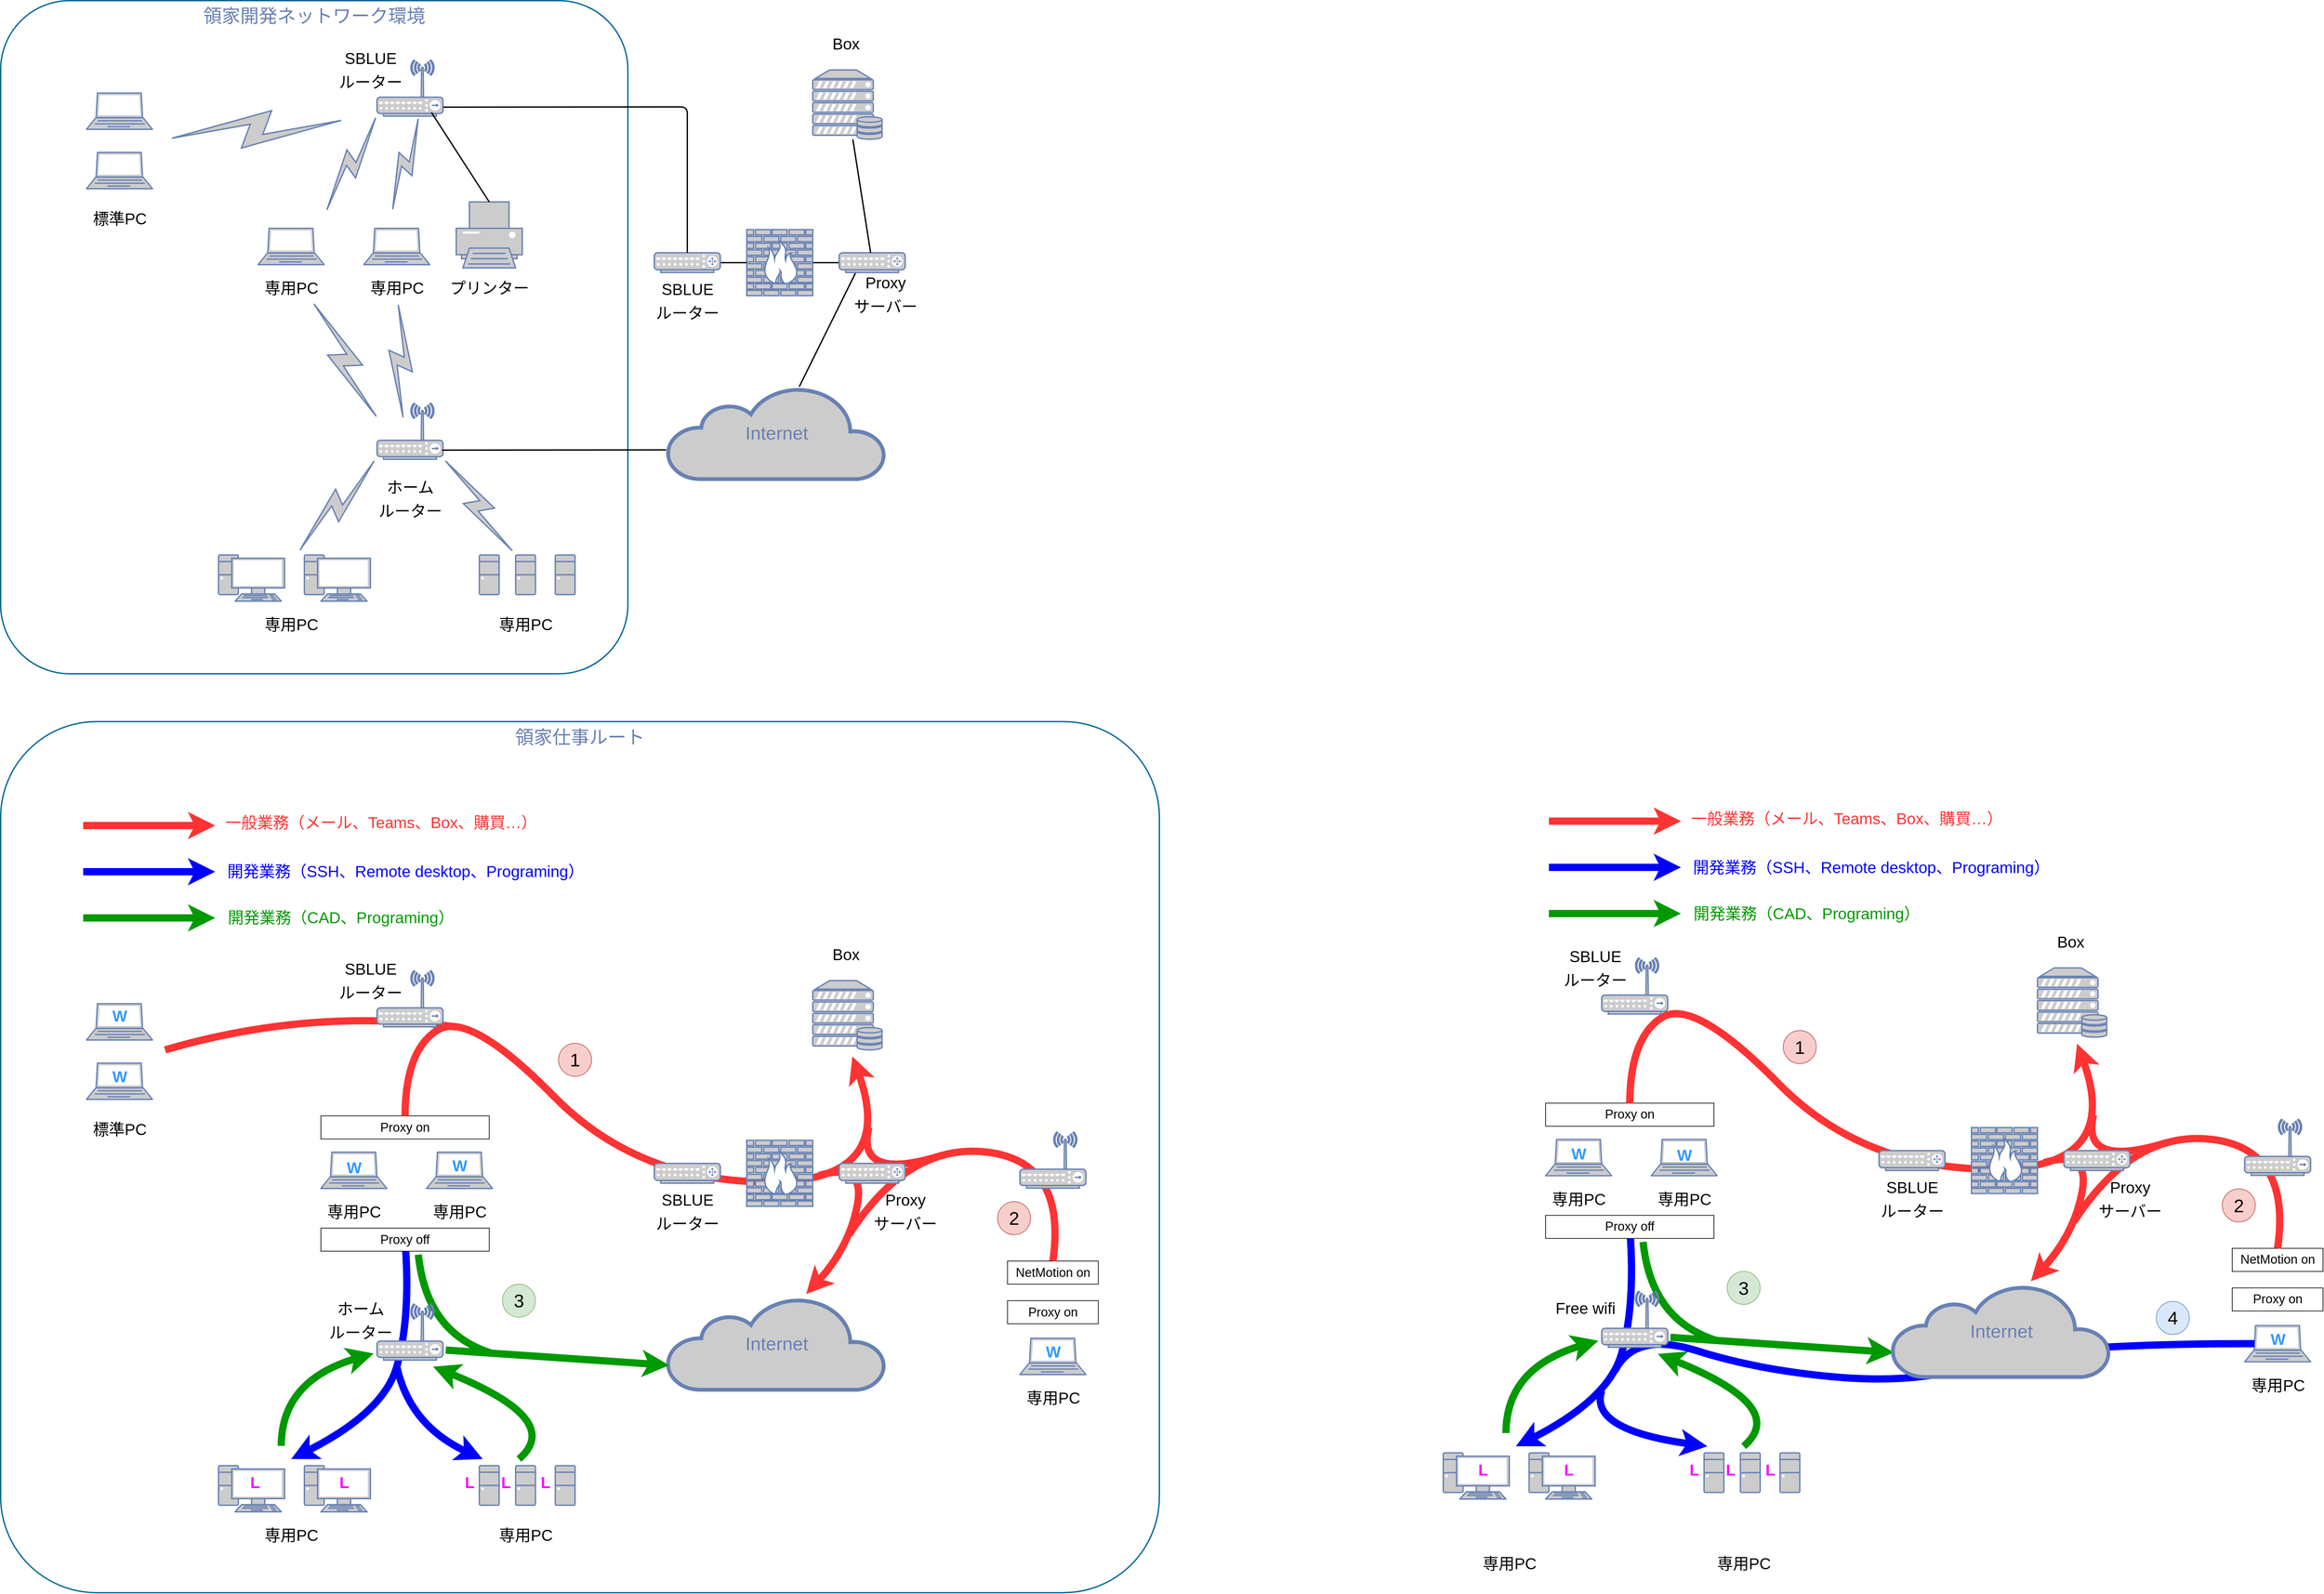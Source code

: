 <mxfile version="24.2.5" type="github">
  <diagram name="Page-1" id="bfe91b75-5d2c-26a0-9c1d-138518896778">
    <mxGraphModel dx="4849" dy="2784" grid="1" gridSize="10" guides="1" tooltips="1" connect="1" arrows="1" fold="1" page="1" pageScale="1" pageWidth="1100" pageHeight="850" background="none" math="0" shadow="0">
      <root>
        <mxCell id="0" />
        <mxCell id="1" parent="0" />
        <mxCell id="3SPEe0byowuw1gI_Q946-110" value="領家仕事ルート" style="rounded=1;whiteSpace=wrap;html=1;shadow=0;comic=0;strokeColor=#036897;strokeWidth=2;fillColor=none;fontFamily=Verdana;fontSize=28;fontColor=#6881B3;align=center;arcSize=11;verticalAlign=top;" parent="1" vertex="1">
          <mxGeometry x="-985" y="882.5" width="1755" height="1320" as="geometry" />
        </mxCell>
        <mxCell id="7c3789c024ecab99-81" value="領家開発ネットワーク環境" style="rounded=1;whiteSpace=wrap;html=1;shadow=0;comic=0;strokeColor=#036897;strokeWidth=2;fillColor=none;fontFamily=Verdana;fontSize=28;fontColor=#6881B3;align=center;arcSize=11;verticalAlign=top;" parent="1" vertex="1">
          <mxGeometry x="-985" y="-210" width="950" height="1020" as="geometry" />
        </mxCell>
        <mxCell id="7c3789c024ecab99-55" style="edgeStyle=none;html=1;labelBackgroundColor=none;endArrow=none;endFill=0;strokeWidth=2;fontFamily=Verdana;fontSize=28;fontColor=#6881B3;" parent="1" source="7c3789c024ecab99-8" target="7c3789c024ecab99-54" edge="1">
          <mxGeometry relative="1" as="geometry">
            <mxPoint x="365" y="127.0" as="targetPoint" />
          </mxGeometry>
        </mxCell>
        <mxCell id="7c3789c024ecab99-8" value="" style="fontColor=#0066CC;verticalAlign=top;verticalLabelPosition=bottom;labelPosition=center;align=center;html=1;fillColor=#CCCCCC;strokeColor=#6881B3;gradientColor=none;gradientDirection=north;strokeWidth=2;shape=mxgraph.networks.firewall;rounded=0;shadow=0;comic=0;" parent="1" vertex="1">
          <mxGeometry x="145" y="137" width="100" height="100" as="geometry" />
        </mxCell>
        <mxCell id="7c3789c024ecab99-52" style="edgeStyle=none;html=1;labelBackgroundColor=none;endArrow=none;endFill=0;strokeWidth=2;fontFamily=Verdana;fontSize=15;fontColor=#036897;" parent="1" source="7c3789c024ecab99-10" target="7c3789c024ecab99-8" edge="1">
          <mxGeometry relative="1" as="geometry">
            <mxPoint x="255.0" y="207" as="targetPoint" />
          </mxGeometry>
        </mxCell>
        <mxCell id="7c3789c024ecab99-10" value="" style="fontColor=#0066CC;verticalAlign=top;verticalLabelPosition=bottom;labelPosition=center;align=center;html=1;fillColor=#CCCCCC;strokeColor=#6881B3;gradientColor=none;gradientDirection=north;strokeWidth=2;shape=mxgraph.networks.router;rounded=0;shadow=0;comic=0;" parent="1" vertex="1">
          <mxGeometry x="5" y="172" width="100" height="30" as="geometry" />
        </mxCell>
        <mxCell id="7c3789c024ecab99-6" value="" style="fontColor=#0066CC;verticalAlign=top;verticalLabelPosition=bottom;labelPosition=center;align=center;html=1;fillColor=#CCCCCC;strokeColor=#6881B3;gradientColor=none;gradientDirection=north;strokeWidth=2;shape=mxgraph.networks.printer;rounded=0;shadow=0;comic=0;" parent="1" vertex="1">
          <mxGeometry x="-295.0" y="95" width="100" height="100" as="geometry" />
        </mxCell>
        <mxCell id="7c3789c024ecab99-9" value="" style="fontColor=#0066CC;verticalAlign=top;verticalLabelPosition=bottom;labelPosition=center;align=center;html=1;fillColor=#CCCCCC;strokeColor=#6881B3;gradientColor=none;gradientDirection=north;strokeWidth=2;shape=mxgraph.networks.wireless_hub;rounded=0;shadow=0;comic=0;" parent="1" vertex="1">
          <mxGeometry x="-415.0" y="-120" width="100" height="85" as="geometry" />
        </mxCell>
        <mxCell id="7c3789c024ecab99-30" value="" style="fontColor=#0066CC;verticalAlign=top;verticalLabelPosition=bottom;labelPosition=center;align=center;html=1;fillColor=#CCCCCC;strokeColor=#6881B3;gradientColor=none;gradientDirection=north;strokeWidth=2;shape=mxgraph.networks.wireless_hub;rounded=0;shadow=0;comic=0;" parent="1" vertex="1">
          <mxGeometry x="-415.0" y="400" width="100" height="85" as="geometry" />
        </mxCell>
        <mxCell id="7c3789c024ecab99-53" value="Internet" style="html=1;fillColor=#CCCCCC;strokeColor=#6881B3;gradientColor=none;gradientDirection=north;strokeWidth=2;shape=mxgraph.networks.cloud;fontColor=#6881B3;rounded=0;shadow=0;comic=0;align=center;fontSize=28;" parent="1" vertex="1">
          <mxGeometry x="25" y="375" width="330" height="140" as="geometry" />
        </mxCell>
        <mxCell id="7c3789c024ecab99-56" style="edgeStyle=none;html=1;labelBackgroundColor=none;endArrow=none;endFill=0;strokeWidth=2;fontFamily=Verdana;fontSize=28;fontColor=#6881B3;exitX=0.251;exitY=1;exitDx=0;exitDy=0;exitPerimeter=0;" parent="1" source="7c3789c024ecab99-54" target="7c3789c024ecab99-53" edge="1">
          <mxGeometry relative="1" as="geometry">
            <mxPoint x="355" y="200" as="sourcePoint" />
          </mxGeometry>
        </mxCell>
        <mxCell id="7c3789c024ecab99-54" value="" style="fontColor=#0066CC;verticalAlign=top;verticalLabelPosition=bottom;labelPosition=center;align=center;html=1;fillColor=#CCCCCC;strokeColor=#6881B3;gradientColor=none;gradientDirection=north;strokeWidth=2;shape=mxgraph.networks.router;rounded=0;shadow=0;comic=0;" parent="1" vertex="1">
          <mxGeometry x="285" y="172" width="100" height="30" as="geometry" />
        </mxCell>
        <mxCell id="7c3789c024ecab99-59" style="edgeStyle=none;html=1;labelBackgroundColor=none;endArrow=none;endFill=0;strokeWidth=2;fontFamily=Verdana;fontSize=28;fontColor=#6881B3;" parent="1" source="7c3789c024ecab99-58" target="7c3789c024ecab99-54" edge="1">
          <mxGeometry relative="1" as="geometry">
            <mxPoint x="275" y="117" as="targetPoint" />
          </mxGeometry>
        </mxCell>
        <mxCell id="7c3789c024ecab99-58" value="" style="fontColor=#0066CC;verticalAlign=top;verticalLabelPosition=bottom;labelPosition=center;align=center;html=1;fillColor=#CCCCCC;strokeColor=#6881B3;gradientColor=none;gradientDirection=north;strokeWidth=2;shape=mxgraph.networks.server_storage;rounded=0;shadow=0;comic=0;" parent="1" vertex="1">
          <mxGeometry x="245" y="-105" width="105" height="105" as="geometry" />
        </mxCell>
        <mxCell id="3SPEe0byowuw1gI_Q946-4" value="" style="html=1;outlineConnect=0;fillColor=#CCCCCC;strokeColor=#6881B3;gradientColor=none;gradientDirection=north;strokeWidth=2;shape=mxgraph.networks.comm_link_edge;html=1;rounded=0;entryX=0.645;entryY=0.958;entryDx=0;entryDy=0;entryPerimeter=0;exitX=0.416;exitY=0.054;exitDx=0;exitDy=0;exitPerimeter=0;" parent="1" target="7c3789c024ecab99-9" edge="1">
          <mxGeometry width="100" height="100" relative="1" as="geometry">
            <mxPoint x="-393.4" y="113.78" as="sourcePoint" />
            <mxPoint x="-446.96" y="10.0" as="targetPoint" />
          </mxGeometry>
        </mxCell>
        <mxCell id="3SPEe0byowuw1gI_Q946-7" value="" style="html=1;outlineConnect=0;fillColor=#CCCCCC;strokeColor=#6881B3;gradientColor=none;gradientDirection=north;strokeWidth=2;shape=mxgraph.networks.comm_link_edge;html=1;rounded=0;entryX=0.02;entryY=0.94;entryDx=0;entryDy=0;entryPerimeter=0;exitX=1;exitY=0.07;exitDx=0;exitDy=0;exitPerimeter=0;" parent="1" target="7c3789c024ecab99-9" edge="1">
          <mxGeometry width="100" height="100" relative="1" as="geometry">
            <mxPoint x="-495" y="114.9" as="sourcePoint" />
            <mxPoint x="-435" y="-33.765" as="targetPoint" />
          </mxGeometry>
        </mxCell>
        <mxCell id="3SPEe0byowuw1gI_Q946-10" value="&lt;p style=&quot;line-height: 100%;&quot;&gt;専用PC&lt;br&gt;&lt;/p&gt;" style="text;html=1;align=center;verticalAlign=middle;resizable=0;points=[];autosize=1;strokeColor=none;fillColor=none;fontSize=24;" parent="1" vertex="1">
          <mxGeometry x="-435" y="180" width="100" height="90" as="geometry" />
        </mxCell>
        <mxCell id="3SPEe0byowuw1gI_Q946-13" value="&lt;p style=&quot;line-height: 100%;&quot;&gt;専用PC&lt;br&gt;&lt;/p&gt;" style="text;html=1;align=center;verticalAlign=middle;resizable=0;points=[];autosize=1;strokeColor=none;fillColor=none;fontSize=24;" parent="1" vertex="1">
          <mxGeometry x="-595" y="180" width="100" height="90" as="geometry" />
        </mxCell>
        <mxCell id="3SPEe0byowuw1gI_Q946-17" value="&lt;p style=&quot;line-height: 100%;&quot;&gt;プリンター&lt;/p&gt;" style="text;html=1;align=center;verticalAlign=middle;resizable=0;points=[];autosize=1;strokeColor=none;fillColor=none;fontSize=24;" parent="1" vertex="1">
          <mxGeometry x="-315" y="180" width="140" height="90" as="geometry" />
        </mxCell>
        <mxCell id="3SPEe0byowuw1gI_Q946-18" value="&lt;p style=&quot;line-height: 50%;&quot;&gt;SBLUE&lt;/p&gt;&lt;p style=&quot;line-height: 50%;&quot;&gt;ルーター&lt;/p&gt;" style="text;html=1;align=center;verticalAlign=middle;resizable=0;points=[];autosize=1;strokeColor=none;fillColor=none;fontSize=24;" parent="1" vertex="1">
          <mxGeometry x="-485" y="-160" width="120" height="110" as="geometry" />
        </mxCell>
        <mxCell id="3SPEe0byowuw1gI_Q946-19" value="&lt;p style=&quot;line-height: 50%;&quot;&gt;SBLUE&lt;/p&gt;&lt;p style=&quot;line-height: 50%;&quot;&gt;ルーター&lt;br&gt;&lt;/p&gt;" style="text;html=1;align=center;verticalAlign=middle;resizable=0;points=[];autosize=1;strokeColor=none;fillColor=none;fontSize=24;" parent="1" vertex="1">
          <mxGeometry x="-5" y="190" width="120" height="110" as="geometry" />
        </mxCell>
        <mxCell id="3SPEe0byowuw1gI_Q946-20" value="&lt;p style=&quot;line-height: 50%;&quot;&gt;Proxy&lt;/p&gt;&lt;p style=&quot;line-height: 50%;&quot;&gt;サーバー&lt;/p&gt;" style="text;html=1;align=center;verticalAlign=middle;resizable=0;points=[];autosize=1;strokeColor=none;fillColor=none;fontSize=24;" parent="1" vertex="1">
          <mxGeometry x="295" y="180" width="120" height="110" as="geometry" />
        </mxCell>
        <mxCell id="3SPEe0byowuw1gI_Q946-21" value="&lt;p style=&quot;line-height: 50%;&quot;&gt;Box&lt;/p&gt;" style="text;html=1;align=center;verticalAlign=middle;resizable=0;points=[];autosize=1;strokeColor=none;fillColor=none;fontSize=24;" parent="1" vertex="1">
          <mxGeometry x="265" y="-180" width="60" height="70" as="geometry" />
        </mxCell>
        <mxCell id="3SPEe0byowuw1gI_Q946-24" style="edgeStyle=none;html=1;labelBackgroundColor=none;endArrow=none;endFill=0;strokeWidth=2;fontFamily=Verdana;fontSize=28;fontColor=#6881B3;exitX=-0.006;exitY=0.684;exitDx=0;exitDy=0;exitPerimeter=0;entryX=0.986;entryY=0.837;entryDx=0;entryDy=0;entryPerimeter=0;" parent="1" source="7c3789c024ecab99-53" target="7c3789c024ecab99-30" edge="1">
          <mxGeometry relative="1" as="geometry">
            <mxPoint x="-195.14" y="340" as="sourcePoint" />
            <mxPoint x="-313.14" y="515" as="targetPoint" />
          </mxGeometry>
        </mxCell>
        <mxCell id="3SPEe0byowuw1gI_Q946-25" value="&lt;p style=&quot;line-height: 100%;&quot;&gt;標準PC&lt;br&gt;&lt;/p&gt;" style="text;html=1;align=center;verticalAlign=middle;resizable=0;points=[];autosize=1;strokeColor=none;fillColor=none;fontSize=24;" parent="1" vertex="1">
          <mxGeometry x="-855" y="75" width="100" height="90" as="geometry" />
        </mxCell>
        <mxCell id="3SPEe0byowuw1gI_Q946-26" value="&lt;p style=&quot;line-height: 50%;&quot;&gt;&lt;span style=&quot;background-color: initial;&quot;&gt;ホーム&lt;/span&gt;&lt;/p&gt;&lt;p style=&quot;line-height: 50%;&quot;&gt;&lt;span style=&quot;background-color: initial;&quot;&gt;ルーター&lt;/span&gt;&lt;/p&gt;" style="text;html=1;align=center;verticalAlign=middle;resizable=0;points=[];autosize=1;strokeColor=none;fillColor=none;fontSize=24;" parent="1" vertex="1">
          <mxGeometry x="-425" y="490" width="120" height="110" as="geometry" />
        </mxCell>
        <mxCell id="3SPEe0byowuw1gI_Q946-28" value="" style="html=1;outlineConnect=0;fillColor=#CCCCCC;strokeColor=#6881B3;gradientColor=none;gradientDirection=north;strokeWidth=2;shape=mxgraph.networks.comm_link_edge;html=1;rounded=0;entryX=0.475;entryY=1.016;entryDx=0;entryDy=0;entryPerimeter=0;exitX=0.357;exitY=0.716;exitDx=0;exitDy=0;exitPerimeter=0;" parent="1" edge="1">
          <mxGeometry width="100" height="100" relative="1" as="geometry">
            <mxPoint x="-375.06" y="430.86" as="sourcePoint" />
            <mxPoint x="-383.26" y="241.44" as="targetPoint" />
          </mxGeometry>
        </mxCell>
        <mxCell id="3SPEe0byowuw1gI_Q946-29" value="" style="html=1;outlineConnect=0;fillColor=#CCCCCC;strokeColor=#6881B3;gradientColor=none;gradientDirection=north;strokeWidth=2;shape=mxgraph.networks.comm_link_edge;html=1;rounded=0;exitX=0;exitY=0.7;exitDx=0;exitDy=0;exitPerimeter=0;" parent="1" edge="1">
          <mxGeometry width="100" height="100" relative="1" as="geometry">
            <mxPoint x="-410.76" y="429.5" as="sourcePoint" />
            <mxPoint x="-515.813" y="240" as="targetPoint" />
          </mxGeometry>
        </mxCell>
        <mxCell id="3SPEe0byowuw1gI_Q946-33" style="edgeStyle=none;html=1;labelBackgroundColor=none;endArrow=none;endFill=0;strokeWidth=2;fontFamily=Verdana;fontSize=28;fontColor=#6881B3;exitX=0.5;exitY=0;exitDx=0;exitDy=0;exitPerimeter=0;entryX=1.004;entryY=0.84;entryDx=0;entryDy=0;entryPerimeter=0;" parent="1" source="7c3789c024ecab99-10" target="7c3789c024ecab99-9" edge="1">
          <mxGeometry relative="1" as="geometry">
            <mxPoint x="174.4" y="-49.76" as="sourcePoint" />
            <mxPoint x="-164.6" y="-49.76" as="targetPoint" />
            <Array as="points">
              <mxPoint x="55" y="-49" />
            </Array>
          </mxGeometry>
        </mxCell>
        <mxCell id="3SPEe0byowuw1gI_Q946-35" value="" style="fontColor=#0066CC;verticalAlign=top;verticalLabelPosition=bottom;labelPosition=center;align=center;html=1;outlineConnect=0;fillColor=#CCCCCC;strokeColor=#6881B3;gradientColor=none;gradientDirection=north;strokeWidth=2;shape=mxgraph.networks.laptop;" parent="1" vertex="1">
          <mxGeometry x="-855" y="20" width="100" height="55" as="geometry" />
        </mxCell>
        <mxCell id="3SPEe0byowuw1gI_Q946-36" value="" style="fontColor=#0066CC;verticalAlign=top;verticalLabelPosition=bottom;labelPosition=center;align=center;html=1;outlineConnect=0;fillColor=#CCCCCC;strokeColor=#6881B3;gradientColor=none;gradientDirection=north;strokeWidth=2;shape=mxgraph.networks.laptop;" parent="1" vertex="1">
          <mxGeometry x="-855" y="-70" width="100" height="55" as="geometry" />
        </mxCell>
        <mxCell id="3SPEe0byowuw1gI_Q946-39" value="" style="fontColor=#0066CC;verticalAlign=top;verticalLabelPosition=bottom;labelPosition=center;align=center;html=1;outlineConnect=0;fillColor=#CCCCCC;strokeColor=#6881B3;gradientColor=none;gradientDirection=north;strokeWidth=2;shape=mxgraph.networks.pc;" parent="1" vertex="1">
          <mxGeometry x="-655" y="630" width="100" height="70" as="geometry" />
        </mxCell>
        <mxCell id="3SPEe0byowuw1gI_Q946-40" value="" style="fontColor=#0066CC;verticalAlign=top;verticalLabelPosition=bottom;labelPosition=center;align=center;html=1;outlineConnect=0;fillColor=#CCCCCC;strokeColor=#6881B3;gradientColor=none;gradientDirection=north;strokeWidth=2;shape=mxgraph.networks.desktop_pc;" parent="1" vertex="1">
          <mxGeometry x="-260" y="630" width="30" height="60" as="geometry" />
        </mxCell>
        <mxCell id="3SPEe0byowuw1gI_Q946-41" value="" style="fontColor=#0066CC;verticalAlign=top;verticalLabelPosition=bottom;labelPosition=center;align=center;html=1;outlineConnect=0;fillColor=#CCCCCC;strokeColor=#6881B3;gradientColor=none;gradientDirection=north;strokeWidth=2;shape=mxgraph.networks.laptop;" parent="1" vertex="1">
          <mxGeometry x="-595" y="135" width="100" height="55" as="geometry" />
        </mxCell>
        <mxCell id="3SPEe0byowuw1gI_Q946-42" value="" style="fontColor=#0066CC;verticalAlign=top;verticalLabelPosition=bottom;labelPosition=center;align=center;html=1;outlineConnect=0;fillColor=#CCCCCC;strokeColor=#6881B3;gradientColor=none;gradientDirection=north;strokeWidth=2;shape=mxgraph.networks.laptop;" parent="1" vertex="1">
          <mxGeometry x="-435" y="135" width="100" height="55" as="geometry" />
        </mxCell>
        <mxCell id="3SPEe0byowuw1gI_Q946-43" value="" style="html=1;outlineConnect=0;fillColor=#CCCCCC;strokeColor=#6881B3;gradientColor=none;gradientDirection=north;strokeWidth=2;shape=mxgraph.networks.comm_link_edge;html=1;rounded=0;entryX=0.02;entryY=0.94;entryDx=0;entryDy=0;entryPerimeter=0;" parent="1" target="7c3789c024ecab99-30" edge="1">
          <mxGeometry width="100" height="100" relative="1" as="geometry">
            <mxPoint x="-537.859" y="630" as="sourcePoint" />
            <mxPoint x="-430" y="459.5" as="targetPoint" />
          </mxGeometry>
        </mxCell>
        <mxCell id="3SPEe0byowuw1gI_Q946-44" value="" style="html=1;outlineConnect=0;fillColor=#CCCCCC;strokeColor=#6881B3;gradientColor=none;gradientDirection=north;strokeWidth=2;shape=mxgraph.networks.comm_link_edge;html=1;rounded=0;entryX=0.98;entryY=0.94;entryDx=0;entryDy=0;entryPerimeter=0;exitX=0.02;exitY=0.02;exitDx=0;exitDy=0;exitPerimeter=0;" parent="1" source="3SPEe0byowuw1gI_Q946-48" target="7c3789c024ecab99-30" edge="1">
          <mxGeometry width="100" height="100" relative="1" as="geometry">
            <mxPoint x="-254.999" y="630" as="sourcePoint" />
            <mxPoint x="-147.14" y="459.5" as="targetPoint" />
          </mxGeometry>
        </mxCell>
        <mxCell id="3SPEe0byowuw1gI_Q946-45" value="&lt;p style=&quot;line-height: 100%;&quot;&gt;専用PC&lt;br&gt;&lt;/p&gt;" style="text;html=1;align=center;verticalAlign=middle;resizable=0;points=[];autosize=1;strokeColor=none;fillColor=none;fontSize=24;" parent="1" vertex="1">
          <mxGeometry x="-595" y="690" width="100" height="90" as="geometry" />
        </mxCell>
        <mxCell id="3SPEe0byowuw1gI_Q946-46" value="&lt;p style=&quot;line-height: 100%;&quot;&gt;専用PC&lt;br&gt;&lt;/p&gt;" style="text;html=1;align=center;verticalAlign=middle;resizable=0;points=[];autosize=1;strokeColor=none;fillColor=none;fontSize=24;" parent="1" vertex="1">
          <mxGeometry x="-240" y="690" width="100" height="90" as="geometry" />
        </mxCell>
        <mxCell id="3SPEe0byowuw1gI_Q946-47" value="" style="fontColor=#0066CC;verticalAlign=top;verticalLabelPosition=bottom;labelPosition=center;align=center;html=1;outlineConnect=0;fillColor=#CCCCCC;strokeColor=#6881B3;gradientColor=none;gradientDirection=north;strokeWidth=2;shape=mxgraph.networks.pc;" parent="1" vertex="1">
          <mxGeometry x="-525" y="630" width="100" height="70" as="geometry" />
        </mxCell>
        <mxCell id="3SPEe0byowuw1gI_Q946-48" value="" style="fontColor=#0066CC;verticalAlign=top;verticalLabelPosition=bottom;labelPosition=center;align=center;html=1;outlineConnect=0;fillColor=#CCCCCC;strokeColor=#6881B3;gradientColor=none;gradientDirection=north;strokeWidth=2;shape=mxgraph.networks.desktop_pc;" parent="1" vertex="1">
          <mxGeometry x="-205" y="630" width="30" height="60" as="geometry" />
        </mxCell>
        <mxCell id="3SPEe0byowuw1gI_Q946-49" value="" style="fontColor=#0066CC;verticalAlign=top;verticalLabelPosition=bottom;labelPosition=center;align=center;html=1;outlineConnect=0;fillColor=#CCCCCC;strokeColor=#6881B3;gradientColor=none;gradientDirection=north;strokeWidth=2;shape=mxgraph.networks.desktop_pc;" parent="1" vertex="1">
          <mxGeometry x="-145" y="630" width="30" height="60" as="geometry" />
        </mxCell>
        <mxCell id="3SPEe0byowuw1gI_Q946-51" value="" style="html=1;outlineConnect=0;fillColor=#CCCCCC;strokeColor=#6881B3;gradientColor=none;gradientDirection=north;strokeWidth=2;shape=mxgraph.networks.comm_link_edge;html=1;rounded=0;exitX=1;exitY=0.07;exitDx=0;exitDy=0;exitPerimeter=0;" parent="1" edge="1">
          <mxGeometry width="100" height="100" relative="1" as="geometry">
            <mxPoint x="-740" y="-1.137e-13" as="sourcePoint" />
            <mxPoint x="-455" y="-30" as="targetPoint" />
          </mxGeometry>
        </mxCell>
        <mxCell id="3SPEe0byowuw1gI_Q946-60" value="Internet" style="html=1;fillColor=#CCCCCC;strokeColor=#6881B3;gradientColor=none;gradientDirection=north;strokeWidth=2;shape=mxgraph.networks.cloud;fontColor=#6881B3;rounded=0;shadow=0;comic=0;align=center;fontSize=28;" parent="1" vertex="1">
          <mxGeometry x="25" y="1755" width="330" height="140" as="geometry" />
        </mxCell>
        <mxCell id="3SPEe0byowuw1gI_Q946-64" value="" style="fontColor=#0066CC;verticalAlign=top;verticalLabelPosition=bottom;labelPosition=center;align=center;html=1;fillColor=#CCCCCC;strokeColor=#6881B3;gradientColor=none;gradientDirection=north;strokeWidth=2;shape=mxgraph.networks.server_storage;rounded=0;shadow=0;comic=0;" parent="1" vertex="1">
          <mxGeometry x="245" y="1275" width="105" height="105" as="geometry" />
        </mxCell>
        <mxCell id="3SPEe0byowuw1gI_Q946-68" value="&lt;p style=&quot;line-height: 100%;&quot;&gt;専用PC&lt;br&gt;&lt;/p&gt;" style="text;html=1;align=center;verticalAlign=middle;resizable=0;points=[];autosize=1;strokeColor=none;fillColor=none;fontSize=24;" parent="1" vertex="1">
          <mxGeometry x="-340" y="1580" width="100" height="90" as="geometry" />
        </mxCell>
        <mxCell id="3SPEe0byowuw1gI_Q946-69" value="&lt;p style=&quot;line-height: 100%;&quot;&gt;専用PC&lt;br&gt;&lt;/p&gt;" style="text;html=1;align=center;verticalAlign=middle;resizable=0;points=[];autosize=1;strokeColor=none;fillColor=none;fontSize=24;" parent="1" vertex="1">
          <mxGeometry x="-500" y="1580" width="100" height="90" as="geometry" />
        </mxCell>
        <mxCell id="3SPEe0byowuw1gI_Q946-71" value="&lt;p style=&quot;line-height: 50%;&quot;&gt;SBLUE&lt;/p&gt;&lt;p style=&quot;line-height: 50%;&quot;&gt;ルーター&lt;/p&gt;" style="text;html=1;align=center;verticalAlign=middle;resizable=0;points=[];autosize=1;strokeColor=none;fillColor=none;fontSize=24;" parent="1" vertex="1">
          <mxGeometry x="-485" y="1220" width="120" height="110" as="geometry" />
        </mxCell>
        <mxCell id="3SPEe0byowuw1gI_Q946-72" value="&lt;p style=&quot;line-height: 50%;&quot;&gt;SBLUE&lt;/p&gt;&lt;p style=&quot;line-height: 50%;&quot;&gt;ルーター&lt;br&gt;&lt;/p&gt;" style="text;html=1;align=center;verticalAlign=middle;resizable=0;points=[];autosize=1;strokeColor=none;fillColor=none;fontSize=24;" parent="1" vertex="1">
          <mxGeometry x="-5" y="1570" width="120" height="110" as="geometry" />
        </mxCell>
        <mxCell id="3SPEe0byowuw1gI_Q946-74" value="&lt;p style=&quot;line-height: 50%;&quot;&gt;Box&lt;/p&gt;" style="text;html=1;align=center;verticalAlign=middle;resizable=0;points=[];autosize=1;strokeColor=none;fillColor=none;fontSize=24;" parent="1" vertex="1">
          <mxGeometry x="265" y="1200" width="60" height="70" as="geometry" />
        </mxCell>
        <mxCell id="3SPEe0byowuw1gI_Q946-76" value="&lt;p style=&quot;line-height: 100%;&quot;&gt;標準PC&lt;br&gt;&lt;/p&gt;" style="text;html=1;align=center;verticalAlign=middle;resizable=0;points=[];autosize=1;strokeColor=none;fillColor=none;fontSize=24;" parent="1" vertex="1">
          <mxGeometry x="-855" y="1455" width="100" height="90" as="geometry" />
        </mxCell>
        <mxCell id="3SPEe0byowuw1gI_Q946-77" value="&lt;p style=&quot;line-height: 50%;&quot;&gt;&lt;span style=&quot;background-color: initial;&quot;&gt;ホーム&lt;/span&gt;&lt;/p&gt;&lt;p style=&quot;line-height: 50%;&quot;&gt;&lt;span style=&quot;background-color: initial;&quot;&gt;ルーター&lt;/span&gt;&lt;/p&gt;" style="text;html=1;align=center;verticalAlign=middle;resizable=0;points=[];autosize=1;strokeColor=none;fillColor=none;fontSize=24;" parent="1" vertex="1">
          <mxGeometry x="-500" y="1735" width="120" height="110" as="geometry" />
        </mxCell>
        <mxCell id="3SPEe0byowuw1gI_Q946-81" value="" style="fontColor=#0066CC;verticalAlign=top;verticalLabelPosition=bottom;labelPosition=center;align=center;html=1;outlineConnect=0;fillColor=#CCCCCC;strokeColor=#6881B3;gradientColor=none;gradientDirection=north;strokeWidth=2;shape=mxgraph.networks.laptop;" parent="1" vertex="1">
          <mxGeometry x="-855" y="1400" width="100" height="55" as="geometry" />
        </mxCell>
        <mxCell id="3SPEe0byowuw1gI_Q946-82" value="" style="fontColor=#0066CC;verticalAlign=top;verticalLabelPosition=bottom;labelPosition=center;align=center;html=1;outlineConnect=0;fillColor=#CCCCCC;strokeColor=#6881B3;gradientColor=none;gradientDirection=north;strokeWidth=2;shape=mxgraph.networks.laptop;" parent="1" vertex="1">
          <mxGeometry x="-855" y="1310" width="100" height="55" as="geometry" />
        </mxCell>
        <mxCell id="3SPEe0byowuw1gI_Q946-83" value="" style="fontColor=#0066CC;verticalAlign=top;verticalLabelPosition=bottom;labelPosition=center;align=center;html=1;outlineConnect=0;fillColor=#CCCCCC;strokeColor=#6881B3;gradientColor=none;gradientDirection=north;strokeWidth=2;shape=mxgraph.networks.pc;" parent="1" vertex="1">
          <mxGeometry x="-655" y="2010" width="100" height="70" as="geometry" />
        </mxCell>
        <mxCell id="3SPEe0byowuw1gI_Q946-84" value="" style="fontColor=#0066CC;verticalAlign=top;verticalLabelPosition=bottom;labelPosition=center;align=center;html=1;outlineConnect=0;fillColor=#CCCCCC;strokeColor=#6881B3;gradientColor=none;gradientDirection=north;strokeWidth=2;shape=mxgraph.networks.desktop_pc;" parent="1" vertex="1">
          <mxGeometry x="-260" y="2010" width="30" height="60" as="geometry" />
        </mxCell>
        <mxCell id="3SPEe0byowuw1gI_Q946-85" value="" style="fontColor=#0066CC;verticalAlign=top;verticalLabelPosition=bottom;labelPosition=center;align=center;html=1;outlineConnect=0;fillColor=#CCCCCC;strokeColor=#6881B3;gradientColor=none;gradientDirection=north;strokeWidth=2;shape=mxgraph.networks.laptop;" parent="1" vertex="1">
          <mxGeometry x="-500" y="1535" width="100" height="55" as="geometry" />
        </mxCell>
        <mxCell id="3SPEe0byowuw1gI_Q946-86" value="" style="fontColor=#0066CC;verticalAlign=top;verticalLabelPosition=bottom;labelPosition=center;align=center;html=1;outlineConnect=0;fillColor=#CCCCCC;strokeColor=#6881B3;gradientColor=none;gradientDirection=north;strokeWidth=2;shape=mxgraph.networks.laptop;" parent="1" vertex="1">
          <mxGeometry x="-340" y="1535" width="100" height="55" as="geometry" />
        </mxCell>
        <mxCell id="3SPEe0byowuw1gI_Q946-89" value="&lt;p style=&quot;line-height: 100%;&quot;&gt;専用PC&lt;br&gt;&lt;/p&gt;" style="text;html=1;align=center;verticalAlign=middle;resizable=0;points=[];autosize=1;strokeColor=none;fillColor=none;fontSize=24;" parent="1" vertex="1">
          <mxGeometry x="-595" y="2070" width="100" height="90" as="geometry" />
        </mxCell>
        <mxCell id="3SPEe0byowuw1gI_Q946-90" value="&lt;p style=&quot;line-height: 100%;&quot;&gt;専用PC&lt;br&gt;&lt;/p&gt;" style="text;html=1;align=center;verticalAlign=middle;resizable=0;points=[];autosize=1;strokeColor=none;fillColor=none;fontSize=24;" parent="1" vertex="1">
          <mxGeometry x="-240" y="2070" width="100" height="90" as="geometry" />
        </mxCell>
        <mxCell id="3SPEe0byowuw1gI_Q946-91" value="" style="fontColor=#0066CC;verticalAlign=top;verticalLabelPosition=bottom;labelPosition=center;align=center;html=1;outlineConnect=0;fillColor=#CCCCCC;strokeColor=#6881B3;gradientColor=none;gradientDirection=north;strokeWidth=2;shape=mxgraph.networks.pc;" parent="1" vertex="1">
          <mxGeometry x="-525" y="2010" width="100" height="70" as="geometry" />
        </mxCell>
        <mxCell id="3SPEe0byowuw1gI_Q946-92" value="" style="fontColor=#0066CC;verticalAlign=top;verticalLabelPosition=bottom;labelPosition=center;align=center;html=1;outlineConnect=0;fillColor=#CCCCCC;strokeColor=#6881B3;gradientColor=none;gradientDirection=north;strokeWidth=2;shape=mxgraph.networks.desktop_pc;" parent="1" vertex="1">
          <mxGeometry x="-205" y="2010" width="30" height="60" as="geometry" />
        </mxCell>
        <mxCell id="3SPEe0byowuw1gI_Q946-93" value="" style="fontColor=#0066CC;verticalAlign=top;verticalLabelPosition=bottom;labelPosition=center;align=center;html=1;outlineConnect=0;fillColor=#CCCCCC;strokeColor=#6881B3;gradientColor=none;gradientDirection=north;strokeWidth=2;shape=mxgraph.networks.desktop_pc;" parent="1" vertex="1">
          <mxGeometry x="-145" y="2010" width="30" height="60" as="geometry" />
        </mxCell>
        <mxCell id="3SPEe0byowuw1gI_Q946-97" value="&lt;font style=&quot;font-size: 19px;&quot;&gt;Proxy on&lt;/font&gt;" style="rounded=0;whiteSpace=wrap;html=1;" parent="1" vertex="1">
          <mxGeometry x="-500" y="1480" width="255" height="35" as="geometry" />
        </mxCell>
        <mxCell id="3SPEe0byowuw1gI_Q946-98" value="&lt;font style=&quot;font-size: 19px;&quot;&gt;Proxy off&lt;/font&gt;" style="rounded=0;whiteSpace=wrap;html=1;" parent="1" vertex="1">
          <mxGeometry x="-500" y="1650" width="255" height="35" as="geometry" />
        </mxCell>
        <mxCell id="3SPEe0byowuw1gI_Q946-100" value="" style="curved=1;endArrow=classic;html=1;rounded=0;exitX=0.5;exitY=0;exitDx=0;exitDy=0;fontSize=12;textShadow=0;labelBorderColor=none;fillColor=#f8cecc;strokeColor=#FF3333;strokeWidth=11;" parent="1" edge="1">
          <mxGeometry width="50" height="50" relative="1" as="geometry">
            <mxPoint x="-372.5" y="1480.0" as="sourcePoint" />
            <mxPoint x="305" y="1390" as="targetPoint" />
            <Array as="points">
              <mxPoint x="-372" y="1380" />
              <mxPoint x="-275" y="1320" />
              <mxPoint x="-20" y="1580" />
              <mxPoint x="375" y="1580" />
            </Array>
          </mxGeometry>
        </mxCell>
        <mxCell id="3SPEe0byowuw1gI_Q946-103" value="" style="curved=1;endArrow=classic;html=1;rounded=0;fontSize=12;textShadow=0;labelBorderColor=none;fillColor=#f8cecc;strokeColor=#FF3333;strokeWidth=11;" parent="1" edge="1">
          <mxGeometry width="50" height="50" relative="1" as="geometry">
            <mxPoint x="255" y="1570" as="sourcePoint" />
            <mxPoint x="235" y="1750" as="targetPoint" />
            <Array as="points">
              <mxPoint x="325" y="1550" />
              <mxPoint x="300" y="1680" />
            </Array>
          </mxGeometry>
        </mxCell>
        <mxCell id="3SPEe0byowuw1gI_Q946-104" value="" style="curved=1;endArrow=classic;html=1;rounded=0;fontSize=12;textShadow=0;labelBorderColor=none;fillColor=#f8cecc;strokeColor=#0000FF;strokeWidth=11;" parent="1" source="3SPEe0byowuw1gI_Q946-98" edge="1">
          <mxGeometry width="50" height="50" relative="1" as="geometry">
            <mxPoint x="-375" y="1690" as="sourcePoint" />
            <mxPoint x="-545" y="2000" as="targetPoint" />
            <Array as="points">
              <mxPoint x="-365" y="1790" />
              <mxPoint x="-405" y="1930" />
            </Array>
          </mxGeometry>
        </mxCell>
        <mxCell id="3SPEe0byowuw1gI_Q946-105" value="" style="curved=1;endArrow=classic;html=1;rounded=0;fontSize=12;textShadow=0;labelBorderColor=none;fillColor=#f8cecc;strokeColor=#0000FF;strokeWidth=11;" parent="1" edge="1">
          <mxGeometry width="50" height="50" relative="1" as="geometry">
            <mxPoint x="-385" y="1860" as="sourcePoint" />
            <mxPoint x="-255" y="2000" as="targetPoint" />
            <Array as="points">
              <mxPoint x="-365" y="1950" />
            </Array>
          </mxGeometry>
        </mxCell>
        <mxCell id="3SPEe0byowuw1gI_Q946-107" value="" style="curved=1;endArrow=classic;html=1;rounded=0;fontSize=12;textShadow=0;labelBorderColor=none;fillColor=#f8cecc;strokeColor=#009900;strokeWidth=11;endFill=1;" parent="1" edge="1">
          <mxGeometry width="50" height="50" relative="1" as="geometry">
            <mxPoint x="-200" y="2000" as="sourcePoint" />
            <mxPoint x="-330" y="1860" as="targetPoint" />
            <Array as="points">
              <mxPoint x="-130" y="1940" />
            </Array>
          </mxGeometry>
        </mxCell>
        <mxCell id="3SPEe0byowuw1gI_Q946-108" value="" style="curved=1;endArrow=none;html=1;rounded=0;fontSize=12;textShadow=0;labelBorderColor=none;fillColor=#f8cecc;strokeColor=#009900;strokeWidth=11;exitX=0.579;exitY=1.149;exitDx=0;exitDy=0;exitPerimeter=0;endFill=0;" parent="1" source="3SPEe0byowuw1gI_Q946-98" edge="1">
          <mxGeometry width="50" height="50" relative="1" as="geometry">
            <mxPoint x="-340" y="1700" as="sourcePoint" />
            <mxPoint x="-240" y="1840" as="targetPoint" />
            <Array as="points">
              <mxPoint x="-340" y="1810" />
            </Array>
          </mxGeometry>
        </mxCell>
        <mxCell id="3SPEe0byowuw1gI_Q946-109" value="" style="curved=1;endArrow=none;html=1;rounded=0;fontSize=12;textShadow=0;labelBorderColor=none;fillColor=#f8cecc;strokeColor=#FF3333;strokeWidth=11;endFill=0;" parent="1" edge="1">
          <mxGeometry width="50" height="50" relative="1" as="geometry">
            <mxPoint x="-735.99" y="1380" as="sourcePoint" />
            <mxPoint x="-295" y="1345.23" as="targetPoint" />
            <Array as="points">
              <mxPoint x="-515" y="1315.23" />
            </Array>
          </mxGeometry>
        </mxCell>
        <mxCell id="3SPEe0byowuw1gI_Q946-111" value="" style="endArrow=classic;html=1;rounded=0;strokeWidth=11;strokeColor=#FF3333;" parent="1" edge="1">
          <mxGeometry width="50" height="50" relative="1" as="geometry">
            <mxPoint x="-860" y="1040" as="sourcePoint" />
            <mxPoint x="-660" y="1040" as="targetPoint" />
          </mxGeometry>
        </mxCell>
        <mxCell id="3SPEe0byowuw1gI_Q946-112" value="&lt;font color=&quot;#ff3333&quot; style=&quot;font-size: 24px;&quot;&gt;一般業務（メール、Teams、Box、購買…）&lt;/font&gt;" style="edgeLabel;html=1;align=center;verticalAlign=middle;resizable=0;points=[];" parent="3SPEe0byowuw1gI_Q946-111" vertex="1" connectable="0">
          <mxGeometry x="0.163" y="7" relative="1" as="geometry">
            <mxPoint x="334" y="3" as="offset" />
          </mxGeometry>
        </mxCell>
        <mxCell id="3SPEe0byowuw1gI_Q946-113" value="" style="endArrow=classic;html=1;rounded=0;strokeWidth=11;strokeColor=#0000FF;" parent="1" edge="1">
          <mxGeometry width="50" height="50" relative="1" as="geometry">
            <mxPoint x="-860" y="1110" as="sourcePoint" />
            <mxPoint x="-660" y="1110" as="targetPoint" />
          </mxGeometry>
        </mxCell>
        <mxCell id="3SPEe0byowuw1gI_Q946-114" value="&lt;font color=&quot;#0000ff&quot; style=&quot;font-size: 24px;&quot;&gt;開発業務（SSH、Remote desktop、Programing）&lt;/font&gt;" style="edgeLabel;html=1;align=center;verticalAlign=middle;resizable=0;points=[];" parent="3SPEe0byowuw1gI_Q946-113" vertex="1" connectable="0">
          <mxGeometry x="0.163" y="7" relative="1" as="geometry">
            <mxPoint x="371" y="7" as="offset" />
          </mxGeometry>
        </mxCell>
        <mxCell id="R_TfwoHonHVuo36BQs9o-2" style="edgeStyle=none;html=1;labelBackgroundColor=none;endArrow=none;endFill=0;strokeWidth=2;fontFamily=Verdana;fontSize=28;fontColor=#6881B3;exitX=0.5;exitY=0;exitDx=0;exitDy=0;exitPerimeter=0;entryX=0.825;entryY=0.935;entryDx=0;entryDy=0;entryPerimeter=0;" parent="1" source="7c3789c024ecab99-6" target="7c3789c024ecab99-9" edge="1">
          <mxGeometry relative="1" as="geometry">
            <mxPoint x="104.98" y="20.24" as="sourcePoint" />
            <mxPoint x="-234.02" y="20.24" as="targetPoint" />
          </mxGeometry>
        </mxCell>
        <mxCell id="R_TfwoHonHVuo36BQs9o-74" value="" style="curved=1;endArrow=classic;html=1;rounded=0;fontSize=12;textShadow=0;labelBorderColor=none;fillColor=#f8cecc;strokeColor=#009900;strokeWidth=11;endFill=1;" parent="1" edge="1">
          <mxGeometry width="50" height="50" relative="1" as="geometry">
            <mxPoint x="-560" y="1980" as="sourcePoint" />
            <mxPoint x="-420" y="1840" as="targetPoint" />
            <Array as="points">
              <mxPoint x="-560" y="1880" />
            </Array>
          </mxGeometry>
        </mxCell>
        <mxCell id="R_TfwoHonHVuo36BQs9o-75" value="" style="endArrow=classic;html=1;rounded=0;exitX=1.041;exitY=0.822;exitDx=0;exitDy=0;exitPerimeter=0;entryX=0.008;entryY=0.735;entryDx=0;entryDy=0;entryPerimeter=0;strokeWidth=11;strokeColor=#009900;" parent="1" source="3SPEe0byowuw1gI_Q946-59" target="3SPEe0byowuw1gI_Q946-60" edge="1">
          <mxGeometry width="50" height="50" relative="1" as="geometry">
            <mxPoint x="-90" y="1560" as="sourcePoint" />
            <mxPoint x="-40" y="1510" as="targetPoint" />
          </mxGeometry>
        </mxCell>
        <mxCell id="R_TfwoHonHVuo36BQs9o-76" value="" style="endArrow=classic;html=1;rounded=0;strokeWidth=11;strokeColor=#009900;" parent="1" edge="1">
          <mxGeometry width="50" height="50" relative="1" as="geometry">
            <mxPoint x="-860" y="1180" as="sourcePoint" />
            <mxPoint x="-660" y="1180" as="targetPoint" />
          </mxGeometry>
        </mxCell>
        <mxCell id="R_TfwoHonHVuo36BQs9o-77" value="&lt;font style=&quot;font-size: 24px;&quot;&gt;開発業務（CAD、Programing）&lt;/font&gt;" style="edgeLabel;html=1;align=center;verticalAlign=middle;resizable=0;points=[];fontColor=#009900;" parent="R_TfwoHonHVuo36BQs9o-76" vertex="1" connectable="0">
          <mxGeometry x="0.163" y="7" relative="1" as="geometry">
            <mxPoint x="273" y="7" as="offset" />
          </mxGeometry>
        </mxCell>
        <mxCell id="T6BApimfSFjeVlqzS1vi-4" value="" style="group" vertex="1" connectable="0" parent="1">
          <mxGeometry x="558.75" y="1817" width="100" height="135" as="geometry" />
        </mxCell>
        <mxCell id="T6BApimfSFjeVlqzS1vi-2" value="&lt;p style=&quot;line-height: 100%;&quot;&gt;専用PC&lt;br&gt;&lt;/p&gt;" style="text;html=1;align=center;verticalAlign=middle;resizable=0;points=[];autosize=1;strokeColor=none;fillColor=none;fontSize=24;" vertex="1" parent="T6BApimfSFjeVlqzS1vi-4">
          <mxGeometry y="45" width="100" height="90" as="geometry" />
        </mxCell>
        <mxCell id="T6BApimfSFjeVlqzS1vi-3" value="" style="fontColor=#0066CC;verticalAlign=top;verticalLabelPosition=bottom;labelPosition=center;align=center;html=1;outlineConnect=0;fillColor=#CCCCCC;strokeColor=#6881B3;gradientColor=none;gradientDirection=north;strokeWidth=2;shape=mxgraph.networks.laptop;" vertex="1" parent="T6BApimfSFjeVlqzS1vi-4">
          <mxGeometry width="100" height="55" as="geometry" />
        </mxCell>
        <mxCell id="T6BApimfSFjeVlqzS1vi-84" value="&lt;p style=&quot;line-height: 50%;&quot;&gt;W&lt;/p&gt;" style="text;html=1;align=center;verticalAlign=middle;resizable=0;points=[];autosize=1;strokeColor=none;fillColor=none;fontSize=24;fontStyle=1;fontColor=#3399FF;" vertex="1" parent="T6BApimfSFjeVlqzS1vi-4">
          <mxGeometry x="25" y="-15" width="50" height="70" as="geometry" />
        </mxCell>
        <mxCell id="T6BApimfSFjeVlqzS1vi-7" value="&lt;font style=&quot;font-size: 19px;&quot;&gt;Proxy on&lt;/font&gt;" style="rounded=0;whiteSpace=wrap;html=1;" vertex="1" parent="1">
          <mxGeometry x="540" y="1760" width="137.5" height="35" as="geometry" />
        </mxCell>
        <mxCell id="T6BApimfSFjeVlqzS1vi-8" value="&lt;font style=&quot;font-size: 19px;&quot;&gt;NetMotion on&lt;/font&gt;" style="rounded=0;whiteSpace=wrap;html=1;" vertex="1" parent="1">
          <mxGeometry x="540" y="1700" width="137.5" height="35" as="geometry" />
        </mxCell>
        <mxCell id="T6BApimfSFjeVlqzS1vi-9" value="" style="curved=1;endArrow=none;html=1;rounded=0;fontSize=12;textShadow=0;labelBorderColor=none;fillColor=#f8cecc;strokeColor=#FF3333;strokeWidth=11;exitX=0.5;exitY=0;exitDx=0;exitDy=0;endFill=0;" edge="1" parent="1" source="T6BApimfSFjeVlqzS1vi-8">
          <mxGeometry width="50" height="50" relative="1" as="geometry">
            <mxPoint x="460" y="1385" as="sourcePoint" />
            <mxPoint x="300" y="1660" as="targetPoint" />
            <Array as="points">
              <mxPoint x="630" y="1550" />
              <mxPoint x="390" y="1520" />
            </Array>
          </mxGeometry>
        </mxCell>
        <mxCell id="T6BApimfSFjeVlqzS1vi-10" value="" style="curved=1;endArrow=none;html=1;rounded=0;fontSize=12;textShadow=0;labelBorderColor=none;fillColor=#f8cecc;strokeColor=#FF3333;strokeWidth=11;endFill=0;" edge="1" parent="1">
          <mxGeometry width="50" height="50" relative="1" as="geometry">
            <mxPoint x="440" y="1540" as="sourcePoint" />
            <mxPoint x="330" y="1497.5" as="targetPoint" />
            <Array as="points">
              <mxPoint x="310" y="1580" />
            </Array>
          </mxGeometry>
        </mxCell>
        <mxCell id="T6BApimfSFjeVlqzS1vi-6" value="" style="fontColor=#0066CC;verticalAlign=top;verticalLabelPosition=bottom;labelPosition=center;align=center;html=1;fillColor=#CCCCCC;strokeColor=#6881B3;gradientColor=none;gradientDirection=north;strokeWidth=2;shape=mxgraph.networks.wireless_hub;rounded=0;shadow=0;comic=0;" vertex="1" parent="1">
          <mxGeometry x="558.75" y="1504.5" width="100" height="85" as="geometry" />
        </mxCell>
        <mxCell id="3SPEe0byowuw1gI_Q946-73" value="&lt;p style=&quot;line-height: 50%;&quot;&gt;Proxy&lt;/p&gt;&lt;p style=&quot;line-height: 50%;&quot;&gt;サーバー&lt;/p&gt;" style="text;html=1;align=center;verticalAlign=middle;resizable=0;points=[];autosize=1;strokeColor=none;fillColor=none;fontSize=24;" parent="1" vertex="1">
          <mxGeometry x="325" y="1570" width="120" height="110" as="geometry" />
        </mxCell>
        <mxCell id="3SPEe0byowuw1gI_Q946-62" value="" style="fontColor=#0066CC;verticalAlign=top;verticalLabelPosition=bottom;labelPosition=center;align=center;html=1;fillColor=#CCCCCC;strokeColor=#6881B3;gradientColor=none;gradientDirection=north;strokeWidth=2;shape=mxgraph.networks.router;rounded=0;shadow=0;comic=0;" parent="1" vertex="1">
          <mxGeometry x="285" y="1552" width="100" height="30" as="geometry" />
        </mxCell>
        <mxCell id="3SPEe0byowuw1gI_Q946-56" value="" style="fontColor=#0066CC;verticalAlign=top;verticalLabelPosition=bottom;labelPosition=center;align=center;html=1;fillColor=#CCCCCC;strokeColor=#6881B3;gradientColor=none;gradientDirection=north;strokeWidth=2;shape=mxgraph.networks.router;rounded=0;shadow=0;comic=0;" parent="1" vertex="1">
          <mxGeometry x="5" y="1552" width="100" height="30" as="geometry" />
        </mxCell>
        <mxCell id="3SPEe0byowuw1gI_Q946-54" value="" style="fontColor=#0066CC;verticalAlign=top;verticalLabelPosition=bottom;labelPosition=center;align=center;html=1;fillColor=#CCCCCC;strokeColor=#6881B3;gradientColor=none;gradientDirection=north;strokeWidth=2;shape=mxgraph.networks.firewall;rounded=0;shadow=0;comic=0;" parent="1" vertex="1">
          <mxGeometry x="145" y="1517" width="100" height="100" as="geometry" />
        </mxCell>
        <mxCell id="3SPEe0byowuw1gI_Q946-58" value="" style="fontColor=#0066CC;verticalAlign=top;verticalLabelPosition=bottom;labelPosition=center;align=center;html=1;fillColor=#CCCCCC;strokeColor=#6881B3;gradientColor=none;gradientDirection=north;strokeWidth=2;shape=mxgraph.networks.wireless_hub;rounded=0;shadow=0;comic=0;" parent="1" vertex="1">
          <mxGeometry x="-415.0" y="1260" width="100" height="85" as="geometry" />
        </mxCell>
        <mxCell id="3SPEe0byowuw1gI_Q946-59" value="" style="fontColor=#0066CC;verticalAlign=top;verticalLabelPosition=bottom;labelPosition=center;align=center;html=1;fillColor=#CCCCCC;strokeColor=#6881B3;gradientColor=none;gradientDirection=north;strokeWidth=2;shape=mxgraph.networks.wireless_hub;rounded=0;shadow=0;comic=0;" parent="1" vertex="1">
          <mxGeometry x="-415.0" y="1765" width="100" height="85" as="geometry" />
        </mxCell>
        <mxCell id="T6BApimfSFjeVlqzS1vi-11" value="&lt;font style=&quot;font-size: 28px;&quot;&gt;1&lt;/font&gt;" style="ellipse;whiteSpace=wrap;html=1;aspect=fixed;fillColor=#f8cecc;strokeColor=#b85450;" vertex="1" parent="1">
          <mxGeometry x="-140" y="1370" width="50" height="50" as="geometry" />
        </mxCell>
        <mxCell id="T6BApimfSFjeVlqzS1vi-12" value="&lt;font style=&quot;font-size: 28px;&quot;&gt;3&lt;/font&gt;" style="ellipse;whiteSpace=wrap;html=1;aspect=fixed;fillColor=#d5e8d4;strokeColor=#82b366;" vertex="1" parent="1">
          <mxGeometry x="-225" y="1735" width="50" height="50" as="geometry" />
        </mxCell>
        <mxCell id="T6BApimfSFjeVlqzS1vi-13" value="&lt;font style=&quot;font-size: 28px;&quot;&gt;2&lt;/font&gt;" style="ellipse;whiteSpace=wrap;html=1;aspect=fixed;fillColor=#f8cecc;strokeColor=#b85450;" vertex="1" parent="1">
          <mxGeometry x="525" y="1610" width="50" height="50" as="geometry" />
        </mxCell>
        <mxCell id="T6BApimfSFjeVlqzS1vi-16" value="" style="fontColor=#0066CC;verticalAlign=top;verticalLabelPosition=bottom;labelPosition=center;align=center;html=1;fillColor=#CCCCCC;strokeColor=#6881B3;gradientColor=none;gradientDirection=north;strokeWidth=2;shape=mxgraph.networks.server_storage;rounded=0;shadow=0;comic=0;" vertex="1" parent="1">
          <mxGeometry x="2100" y="1255.68" width="105" height="105" as="geometry" />
        </mxCell>
        <mxCell id="T6BApimfSFjeVlqzS1vi-17" value="&lt;p style=&quot;line-height: 100%;&quot;&gt;専用PC&lt;br&gt;&lt;/p&gt;" style="text;html=1;align=center;verticalAlign=middle;resizable=0;points=[];autosize=1;strokeColor=none;fillColor=none;fontSize=24;" vertex="1" parent="1">
          <mxGeometry x="1515" y="1560.68" width="100" height="90" as="geometry" />
        </mxCell>
        <mxCell id="T6BApimfSFjeVlqzS1vi-18" value="&lt;p style=&quot;line-height: 100%;&quot;&gt;専用PC&lt;br&gt;&lt;/p&gt;" style="text;html=1;align=center;verticalAlign=middle;resizable=0;points=[];autosize=1;strokeColor=none;fillColor=none;fontSize=24;" vertex="1" parent="1">
          <mxGeometry x="1355" y="1560.68" width="100" height="90" as="geometry" />
        </mxCell>
        <mxCell id="T6BApimfSFjeVlqzS1vi-19" value="&lt;p style=&quot;line-height: 50%;&quot;&gt;SBLUE&lt;/p&gt;&lt;p style=&quot;line-height: 50%;&quot;&gt;ルーター&lt;/p&gt;" style="text;html=1;align=center;verticalAlign=middle;resizable=0;points=[];autosize=1;strokeColor=none;fillColor=none;fontSize=24;" vertex="1" parent="1">
          <mxGeometry x="1370" y="1200.68" width="120" height="110" as="geometry" />
        </mxCell>
        <mxCell id="T6BApimfSFjeVlqzS1vi-20" value="&lt;p style=&quot;line-height: 50%;&quot;&gt;SBLUE&lt;/p&gt;&lt;p style=&quot;line-height: 50%;&quot;&gt;ルーター&lt;br&gt;&lt;/p&gt;" style="text;html=1;align=center;verticalAlign=middle;resizable=0;points=[];autosize=1;strokeColor=none;fillColor=none;fontSize=24;" vertex="1" parent="1">
          <mxGeometry x="1850" y="1550.68" width="120" height="110" as="geometry" />
        </mxCell>
        <mxCell id="T6BApimfSFjeVlqzS1vi-21" value="&lt;p style=&quot;line-height: 50%;&quot;&gt;Box&lt;/p&gt;" style="text;html=1;align=center;verticalAlign=middle;resizable=0;points=[];autosize=1;strokeColor=none;fillColor=none;fontSize=24;" vertex="1" parent="1">
          <mxGeometry x="2120" y="1180.68" width="60" height="70" as="geometry" />
        </mxCell>
        <mxCell id="T6BApimfSFjeVlqzS1vi-23" value="&lt;p style=&quot;line-height: 50%;&quot;&gt;Free wifi&lt;/p&gt;" style="text;html=1;align=center;verticalAlign=middle;resizable=0;points=[];autosize=1;strokeColor=none;fillColor=none;fontSize=24;" vertex="1" parent="1">
          <mxGeometry x="1360" y="1735.68" width="110" height="70" as="geometry" />
        </mxCell>
        <mxCell id="T6BApimfSFjeVlqzS1vi-26" value="" style="fontColor=#0066CC;verticalAlign=top;verticalLabelPosition=bottom;labelPosition=center;align=center;html=1;outlineConnect=0;fillColor=#CCCCCC;strokeColor=#6881B3;gradientColor=none;gradientDirection=north;strokeWidth=2;shape=mxgraph.networks.pc;" vertex="1" parent="1">
          <mxGeometry x="1200" y="1990.68" width="100" height="70" as="geometry" />
        </mxCell>
        <mxCell id="T6BApimfSFjeVlqzS1vi-27" value="" style="fontColor=#0066CC;verticalAlign=top;verticalLabelPosition=bottom;labelPosition=center;align=center;html=1;outlineConnect=0;fillColor=#CCCCCC;strokeColor=#6881B3;gradientColor=none;gradientDirection=north;strokeWidth=2;shape=mxgraph.networks.desktop_pc;" vertex="1" parent="1">
          <mxGeometry x="1595" y="1990.68" width="30" height="60" as="geometry" />
        </mxCell>
        <mxCell id="T6BApimfSFjeVlqzS1vi-28" value="" style="fontColor=#0066CC;verticalAlign=top;verticalLabelPosition=bottom;labelPosition=center;align=center;html=1;outlineConnect=0;fillColor=#CCCCCC;strokeColor=#6881B3;gradientColor=none;gradientDirection=north;strokeWidth=2;shape=mxgraph.networks.laptop;" vertex="1" parent="1">
          <mxGeometry x="1355" y="1515.68" width="100" height="55" as="geometry" />
        </mxCell>
        <mxCell id="T6BApimfSFjeVlqzS1vi-29" value="" style="fontColor=#0066CC;verticalAlign=top;verticalLabelPosition=bottom;labelPosition=center;align=center;html=1;outlineConnect=0;fillColor=#CCCCCC;strokeColor=#6881B3;gradientColor=none;gradientDirection=north;strokeWidth=2;shape=mxgraph.networks.laptop;" vertex="1" parent="1">
          <mxGeometry x="1515" y="1515.68" width="100" height="55" as="geometry" />
        </mxCell>
        <mxCell id="T6BApimfSFjeVlqzS1vi-30" value="&lt;p style=&quot;line-height: 100%;&quot;&gt;専用PC&lt;br&gt;&lt;/p&gt;" style="text;html=1;align=center;verticalAlign=middle;resizable=0;points=[];autosize=1;strokeColor=none;fillColor=none;fontSize=24;" vertex="1" parent="1">
          <mxGeometry x="1250" y="2112.5" width="100" height="90" as="geometry" />
        </mxCell>
        <mxCell id="T6BApimfSFjeVlqzS1vi-31" value="&lt;p style=&quot;line-height: 100%;&quot;&gt;専用PC&lt;br&gt;&lt;/p&gt;" style="text;html=1;align=center;verticalAlign=middle;resizable=0;points=[];autosize=1;strokeColor=none;fillColor=none;fontSize=24;" vertex="1" parent="1">
          <mxGeometry x="1605" y="2112.5" width="100" height="90" as="geometry" />
        </mxCell>
        <mxCell id="T6BApimfSFjeVlqzS1vi-32" value="" style="fontColor=#0066CC;verticalAlign=top;verticalLabelPosition=bottom;labelPosition=center;align=center;html=1;outlineConnect=0;fillColor=#CCCCCC;strokeColor=#6881B3;gradientColor=none;gradientDirection=north;strokeWidth=2;shape=mxgraph.networks.pc;" vertex="1" parent="1">
          <mxGeometry x="1330" y="1990.68" width="100" height="70" as="geometry" />
        </mxCell>
        <mxCell id="T6BApimfSFjeVlqzS1vi-33" value="" style="fontColor=#0066CC;verticalAlign=top;verticalLabelPosition=bottom;labelPosition=center;align=center;html=1;outlineConnect=0;fillColor=#CCCCCC;strokeColor=#6881B3;gradientColor=none;gradientDirection=north;strokeWidth=2;shape=mxgraph.networks.desktop_pc;" vertex="1" parent="1">
          <mxGeometry x="1650" y="1990.68" width="30" height="60" as="geometry" />
        </mxCell>
        <mxCell id="T6BApimfSFjeVlqzS1vi-34" value="" style="fontColor=#0066CC;verticalAlign=top;verticalLabelPosition=bottom;labelPosition=center;align=center;html=1;outlineConnect=0;fillColor=#CCCCCC;strokeColor=#6881B3;gradientColor=none;gradientDirection=north;strokeWidth=2;shape=mxgraph.networks.desktop_pc;" vertex="1" parent="1">
          <mxGeometry x="1710" y="1990.68" width="30" height="60" as="geometry" />
        </mxCell>
        <mxCell id="T6BApimfSFjeVlqzS1vi-35" value="&lt;font style=&quot;font-size: 19px;&quot;&gt;Proxy on&lt;/font&gt;" style="rounded=0;whiteSpace=wrap;html=1;" vertex="1" parent="1">
          <mxGeometry x="1355" y="1460.68" width="255" height="35" as="geometry" />
        </mxCell>
        <mxCell id="T6BApimfSFjeVlqzS1vi-36" value="&lt;font style=&quot;font-size: 19px;&quot;&gt;Proxy off&lt;/font&gt;" style="rounded=0;whiteSpace=wrap;html=1;" vertex="1" parent="1">
          <mxGeometry x="1355" y="1630.68" width="255" height="35" as="geometry" />
        </mxCell>
        <mxCell id="T6BApimfSFjeVlqzS1vi-37" value="" style="curved=1;endArrow=classic;html=1;rounded=0;exitX=0.5;exitY=0;exitDx=0;exitDy=0;fontSize=12;textShadow=0;labelBorderColor=none;fillColor=#f8cecc;strokeColor=#FF3333;strokeWidth=11;" edge="1" parent="1">
          <mxGeometry width="50" height="50" relative="1" as="geometry">
            <mxPoint x="1482.5" y="1460.68" as="sourcePoint" />
            <mxPoint x="2160" y="1370.68" as="targetPoint" />
            <Array as="points">
              <mxPoint x="1483" y="1360.68" />
              <mxPoint x="1580" y="1300.68" />
              <mxPoint x="1835" y="1560.68" />
              <mxPoint x="2230" y="1560.68" />
            </Array>
          </mxGeometry>
        </mxCell>
        <mxCell id="T6BApimfSFjeVlqzS1vi-38" value="" style="curved=1;endArrow=classic;html=1;rounded=0;fontSize=12;textShadow=0;labelBorderColor=none;fillColor=#f8cecc;strokeColor=#FF3333;strokeWidth=11;" edge="1" parent="1">
          <mxGeometry width="50" height="50" relative="1" as="geometry">
            <mxPoint x="2110" y="1550.68" as="sourcePoint" />
            <mxPoint x="2090" y="1730.68" as="targetPoint" />
            <Array as="points">
              <mxPoint x="2180" y="1530.68" />
              <mxPoint x="2155" y="1660.68" />
            </Array>
          </mxGeometry>
        </mxCell>
        <mxCell id="T6BApimfSFjeVlqzS1vi-39" value="" style="curved=1;endArrow=classic;html=1;rounded=0;fontSize=12;textShadow=0;labelBorderColor=none;fillColor=#f8cecc;strokeColor=#0000FF;strokeWidth=11;" edge="1" source="T6BApimfSFjeVlqzS1vi-36" parent="1">
          <mxGeometry width="50" height="50" relative="1" as="geometry">
            <mxPoint x="1480" y="1670.68" as="sourcePoint" />
            <mxPoint x="1310" y="1980.68" as="targetPoint" />
            <Array as="points">
              <mxPoint x="1490" y="1770.68" />
              <mxPoint x="1450" y="1910.68" />
            </Array>
          </mxGeometry>
        </mxCell>
        <mxCell id="T6BApimfSFjeVlqzS1vi-40" value="" style="curved=1;endArrow=classic;html=1;rounded=0;fontSize=12;textShadow=0;labelBorderColor=none;fillColor=#f8cecc;strokeColor=#0000FF;strokeWidth=11;" edge="1" parent="1">
          <mxGeometry width="50" height="50" relative="1" as="geometry">
            <mxPoint x="1440" y="1896.18" as="sourcePoint" />
            <mxPoint x="1600" y="1980.68" as="targetPoint" />
            <Array as="points">
              <mxPoint x="1420" y="1956.18" />
            </Array>
          </mxGeometry>
        </mxCell>
        <mxCell id="T6BApimfSFjeVlqzS1vi-41" value="" style="curved=1;endArrow=classic;html=1;rounded=0;fontSize=12;textShadow=0;labelBorderColor=none;fillColor=#f8cecc;strokeColor=#009900;strokeWidth=11;endFill=1;" edge="1" parent="1">
          <mxGeometry width="50" height="50" relative="1" as="geometry">
            <mxPoint x="1655" y="1980.68" as="sourcePoint" />
            <mxPoint x="1525" y="1840.68" as="targetPoint" />
            <Array as="points">
              <mxPoint x="1725" y="1920.68" />
            </Array>
          </mxGeometry>
        </mxCell>
        <mxCell id="T6BApimfSFjeVlqzS1vi-42" value="" style="curved=1;endArrow=none;html=1;rounded=0;fontSize=12;textShadow=0;labelBorderColor=none;fillColor=#f8cecc;strokeColor=#009900;strokeWidth=11;exitX=0.579;exitY=1.149;exitDx=0;exitDy=0;exitPerimeter=0;endFill=0;" edge="1" source="T6BApimfSFjeVlqzS1vi-36" parent="1">
          <mxGeometry width="50" height="50" relative="1" as="geometry">
            <mxPoint x="1515" y="1680.68" as="sourcePoint" />
            <mxPoint x="1615" y="1820.68" as="targetPoint" />
            <Array as="points">
              <mxPoint x="1515" y="1790.68" />
            </Array>
          </mxGeometry>
        </mxCell>
        <mxCell id="T6BApimfSFjeVlqzS1vi-44" value="" style="endArrow=classic;html=1;rounded=0;strokeWidth=11;strokeColor=#FF3333;" edge="1" parent="1">
          <mxGeometry width="50" height="50" relative="1" as="geometry">
            <mxPoint x="1360" y="1033.32" as="sourcePoint" />
            <mxPoint x="1560" y="1033.32" as="targetPoint" />
          </mxGeometry>
        </mxCell>
        <mxCell id="T6BApimfSFjeVlqzS1vi-45" value="&lt;font color=&quot;#ff3333&quot; style=&quot;font-size: 24px;&quot;&gt;一般業務（メール、Teams、Box、購買…）&lt;/font&gt;" style="edgeLabel;html=1;align=center;verticalAlign=middle;resizable=0;points=[];" vertex="1" connectable="0" parent="T6BApimfSFjeVlqzS1vi-44">
          <mxGeometry x="0.163" y="7" relative="1" as="geometry">
            <mxPoint x="334" y="3" as="offset" />
          </mxGeometry>
        </mxCell>
        <mxCell id="T6BApimfSFjeVlqzS1vi-46" value="" style="endArrow=classic;html=1;rounded=0;strokeWidth=11;strokeColor=#0000FF;" edge="1" parent="1">
          <mxGeometry width="50" height="50" relative="1" as="geometry">
            <mxPoint x="1360" y="1103.32" as="sourcePoint" />
            <mxPoint x="1560" y="1103.32" as="targetPoint" />
          </mxGeometry>
        </mxCell>
        <mxCell id="T6BApimfSFjeVlqzS1vi-47" value="&lt;font color=&quot;#0000ff&quot; style=&quot;font-size: 24px;&quot;&gt;開発業務（SSH、Remote desktop、Programing）&lt;/font&gt;" style="edgeLabel;html=1;align=center;verticalAlign=middle;resizable=0;points=[];" vertex="1" connectable="0" parent="T6BApimfSFjeVlqzS1vi-46">
          <mxGeometry x="0.163" y="7" relative="1" as="geometry">
            <mxPoint x="371" y="7" as="offset" />
          </mxGeometry>
        </mxCell>
        <mxCell id="T6BApimfSFjeVlqzS1vi-48" value="" style="curved=1;endArrow=classic;html=1;rounded=0;fontSize=12;textShadow=0;labelBorderColor=none;fillColor=#f8cecc;strokeColor=#009900;strokeWidth=11;endFill=1;" edge="1" parent="1">
          <mxGeometry width="50" height="50" relative="1" as="geometry">
            <mxPoint x="1295" y="1960.68" as="sourcePoint" />
            <mxPoint x="1435" y="1820.68" as="targetPoint" />
            <Array as="points">
              <mxPoint x="1295" y="1860.68" />
            </Array>
          </mxGeometry>
        </mxCell>
        <mxCell id="T6BApimfSFjeVlqzS1vi-49" value="" style="endArrow=classic;html=1;rounded=0;exitX=1.041;exitY=0.822;exitDx=0;exitDy=0;exitPerimeter=0;entryX=0.008;entryY=0.735;entryDx=0;entryDy=0;entryPerimeter=0;strokeWidth=11;strokeColor=#009900;" edge="1" source="T6BApimfSFjeVlqzS1vi-65" target="T6BApimfSFjeVlqzS1vi-15" parent="1">
          <mxGeometry width="50" height="50" relative="1" as="geometry">
            <mxPoint x="1765" y="1540.68" as="sourcePoint" />
            <mxPoint x="1815" y="1490.68" as="targetPoint" />
          </mxGeometry>
        </mxCell>
        <mxCell id="T6BApimfSFjeVlqzS1vi-50" value="" style="endArrow=classic;html=1;rounded=0;strokeWidth=11;strokeColor=#009900;" edge="1" parent="1">
          <mxGeometry width="50" height="50" relative="1" as="geometry">
            <mxPoint x="1360" y="1173.32" as="sourcePoint" />
            <mxPoint x="1560" y="1173.32" as="targetPoint" />
          </mxGeometry>
        </mxCell>
        <mxCell id="T6BApimfSFjeVlqzS1vi-51" value="&lt;font style=&quot;font-size: 24px;&quot;&gt;開発業務（CAD、Programing）&lt;/font&gt;" style="edgeLabel;html=1;align=center;verticalAlign=middle;resizable=0;points=[];fontColor=#009900;" vertex="1" connectable="0" parent="T6BApimfSFjeVlqzS1vi-50">
          <mxGeometry x="0.163" y="7" relative="1" as="geometry">
            <mxPoint x="273" y="7" as="offset" />
          </mxGeometry>
        </mxCell>
        <mxCell id="T6BApimfSFjeVlqzS1vi-52" value="" style="group" vertex="1" connectable="0" parent="1">
          <mxGeometry x="2413.75" y="1797.68" width="100" height="135" as="geometry" />
        </mxCell>
        <mxCell id="T6BApimfSFjeVlqzS1vi-53" value="&lt;p style=&quot;line-height: 100%;&quot;&gt;専用PC&lt;br&gt;&lt;/p&gt;" style="text;html=1;align=center;verticalAlign=middle;resizable=0;points=[];autosize=1;strokeColor=none;fillColor=none;fontSize=24;" vertex="1" parent="T6BApimfSFjeVlqzS1vi-52">
          <mxGeometry y="45" width="100" height="90" as="geometry" />
        </mxCell>
        <mxCell id="T6BApimfSFjeVlqzS1vi-54" value="" style="fontColor=#0066CC;verticalAlign=top;verticalLabelPosition=bottom;labelPosition=center;align=center;html=1;outlineConnect=0;fillColor=#CCCCCC;strokeColor=#6881B3;gradientColor=none;gradientDirection=north;strokeWidth=2;shape=mxgraph.networks.laptop;" vertex="1" parent="T6BApimfSFjeVlqzS1vi-52">
          <mxGeometry width="100" height="55" as="geometry" />
        </mxCell>
        <mxCell id="T6BApimfSFjeVlqzS1vi-88" value="&lt;p style=&quot;line-height: 50%;&quot;&gt;W&lt;/p&gt;" style="text;html=1;align=center;verticalAlign=middle;resizable=0;points=[];autosize=1;strokeColor=none;fillColor=none;fontSize=24;fontStyle=1;fontColor=#3399FF;" vertex="1" parent="T6BApimfSFjeVlqzS1vi-52">
          <mxGeometry x="25" y="-15" width="50" height="70" as="geometry" />
        </mxCell>
        <mxCell id="T6BApimfSFjeVlqzS1vi-55" value="&lt;font style=&quot;font-size: 19px;&quot;&gt;Proxy on&lt;/font&gt;" style="rounded=0;whiteSpace=wrap;html=1;" vertex="1" parent="1">
          <mxGeometry x="2395" y="1740.68" width="137.5" height="35" as="geometry" />
        </mxCell>
        <mxCell id="T6BApimfSFjeVlqzS1vi-56" value="&lt;font style=&quot;font-size: 19px;&quot;&gt;NetMotion on&lt;/font&gt;" style="rounded=0;whiteSpace=wrap;html=1;" vertex="1" parent="1">
          <mxGeometry x="2395" y="1680.68" width="137.5" height="35" as="geometry" />
        </mxCell>
        <mxCell id="T6BApimfSFjeVlqzS1vi-57" value="" style="curved=1;endArrow=none;html=1;rounded=0;fontSize=12;textShadow=0;labelBorderColor=none;fillColor=#f8cecc;strokeColor=#FF3333;strokeWidth=11;exitX=0.5;exitY=0;exitDx=0;exitDy=0;endFill=0;" edge="1" source="T6BApimfSFjeVlqzS1vi-56" parent="1">
          <mxGeometry width="50" height="50" relative="1" as="geometry">
            <mxPoint x="2315" y="1365.68" as="sourcePoint" />
            <mxPoint x="2155" y="1640.68" as="targetPoint" />
            <Array as="points">
              <mxPoint x="2485" y="1530.68" />
              <mxPoint x="2245" y="1500.68" />
            </Array>
          </mxGeometry>
        </mxCell>
        <mxCell id="T6BApimfSFjeVlqzS1vi-58" value="" style="curved=1;endArrow=none;html=1;rounded=0;fontSize=12;textShadow=0;labelBorderColor=none;fillColor=#f8cecc;strokeColor=#FF3333;strokeWidth=11;endFill=0;" edge="1" parent="1">
          <mxGeometry width="50" height="50" relative="1" as="geometry">
            <mxPoint x="2295" y="1520.68" as="sourcePoint" />
            <mxPoint x="2185" y="1478.18" as="targetPoint" />
            <Array as="points">
              <mxPoint x="2165" y="1560.68" />
            </Array>
          </mxGeometry>
        </mxCell>
        <mxCell id="T6BApimfSFjeVlqzS1vi-59" value="" style="fontColor=#0066CC;verticalAlign=top;verticalLabelPosition=bottom;labelPosition=center;align=center;html=1;fillColor=#CCCCCC;strokeColor=#6881B3;gradientColor=none;gradientDirection=north;strokeWidth=2;shape=mxgraph.networks.wireless_hub;rounded=0;shadow=0;comic=0;" vertex="1" parent="1">
          <mxGeometry x="2413.75" y="1485.18" width="100" height="85" as="geometry" />
        </mxCell>
        <mxCell id="T6BApimfSFjeVlqzS1vi-60" value="&lt;p style=&quot;line-height: 50%;&quot;&gt;Proxy&lt;/p&gt;&lt;p style=&quot;line-height: 50%;&quot;&gt;サーバー&lt;/p&gt;" style="text;html=1;align=center;verticalAlign=middle;resizable=0;points=[];autosize=1;strokeColor=none;fillColor=none;fontSize=24;" vertex="1" parent="1">
          <mxGeometry x="2180" y="1550.68" width="120" height="110" as="geometry" />
        </mxCell>
        <mxCell id="T6BApimfSFjeVlqzS1vi-61" value="" style="fontColor=#0066CC;verticalAlign=top;verticalLabelPosition=bottom;labelPosition=center;align=center;html=1;fillColor=#CCCCCC;strokeColor=#6881B3;gradientColor=none;gradientDirection=north;strokeWidth=2;shape=mxgraph.networks.router;rounded=0;shadow=0;comic=0;" vertex="1" parent="1">
          <mxGeometry x="2140" y="1532.68" width="100" height="30" as="geometry" />
        </mxCell>
        <mxCell id="T6BApimfSFjeVlqzS1vi-62" value="" style="fontColor=#0066CC;verticalAlign=top;verticalLabelPosition=bottom;labelPosition=center;align=center;html=1;fillColor=#CCCCCC;strokeColor=#6881B3;gradientColor=none;gradientDirection=north;strokeWidth=2;shape=mxgraph.networks.router;rounded=0;shadow=0;comic=0;" vertex="1" parent="1">
          <mxGeometry x="1860" y="1532.68" width="100" height="30" as="geometry" />
        </mxCell>
        <mxCell id="T6BApimfSFjeVlqzS1vi-63" value="" style="fontColor=#0066CC;verticalAlign=top;verticalLabelPosition=bottom;labelPosition=center;align=center;html=1;fillColor=#CCCCCC;strokeColor=#6881B3;gradientColor=none;gradientDirection=north;strokeWidth=2;shape=mxgraph.networks.firewall;rounded=0;shadow=0;comic=0;" vertex="1" parent="1">
          <mxGeometry x="2000" y="1497.68" width="100" height="100" as="geometry" />
        </mxCell>
        <mxCell id="T6BApimfSFjeVlqzS1vi-64" value="" style="fontColor=#0066CC;verticalAlign=top;verticalLabelPosition=bottom;labelPosition=center;align=center;html=1;fillColor=#CCCCCC;strokeColor=#6881B3;gradientColor=none;gradientDirection=north;strokeWidth=2;shape=mxgraph.networks.wireless_hub;rounded=0;shadow=0;comic=0;" vertex="1" parent="1">
          <mxGeometry x="1440.0" y="1240.68" width="100" height="85" as="geometry" />
        </mxCell>
        <mxCell id="T6BApimfSFjeVlqzS1vi-66" value="&lt;font style=&quot;font-size: 28px;&quot;&gt;1&lt;/font&gt;" style="ellipse;whiteSpace=wrap;html=1;aspect=fixed;fillColor=#f8cecc;strokeColor=#b85450;" vertex="1" parent="1">
          <mxGeometry x="1715" y="1350.68" width="50" height="50" as="geometry" />
        </mxCell>
        <mxCell id="T6BApimfSFjeVlqzS1vi-67" value="&lt;font style=&quot;font-size: 28px;&quot;&gt;3&lt;/font&gt;" style="ellipse;whiteSpace=wrap;html=1;aspect=fixed;fillColor=#d5e8d4;strokeColor=#82b366;" vertex="1" parent="1">
          <mxGeometry x="1630" y="1715.68" width="50" height="50" as="geometry" />
        </mxCell>
        <mxCell id="T6BApimfSFjeVlqzS1vi-68" value="&lt;font style=&quot;font-size: 28px;&quot;&gt;2&lt;/font&gt;" style="ellipse;whiteSpace=wrap;html=1;aspect=fixed;fillColor=#f8cecc;strokeColor=#b85450;" vertex="1" parent="1">
          <mxGeometry x="2380" y="1590.68" width="50" height="50" as="geometry" />
        </mxCell>
        <mxCell id="T6BApimfSFjeVlqzS1vi-71" value="" style="curved=1;endArrow=none;html=1;rounded=0;fontSize=12;textShadow=0;labelBorderColor=none;fillColor=#f8cecc;strokeColor=#0000FF;strokeWidth=11;exitX=0.15;exitY=0.5;exitDx=0;exitDy=0;exitPerimeter=0;endFill=0;" edge="1" parent="1" source="T6BApimfSFjeVlqzS1vi-54">
          <mxGeometry width="50" height="50" relative="1" as="geometry">
            <mxPoint x="2205" y="1809.718" as="sourcePoint" />
            <mxPoint x="1460" y="1866.18" as="targetPoint" />
            <Array as="points">
              <mxPoint x="2110" y="1825.18" />
              <mxPoint x="1921" y="1886.18" />
              <mxPoint x="1680" y="1866.18" />
              <mxPoint x="1490" y="1806.18" />
            </Array>
          </mxGeometry>
        </mxCell>
        <mxCell id="T6BApimfSFjeVlqzS1vi-15" value="Internet" style="html=1;fillColor=#CCCCCC;strokeColor=#6881B3;gradientColor=none;gradientDirection=north;strokeWidth=2;shape=mxgraph.networks.cloud;fontColor=#6881B3;rounded=0;shadow=0;comic=0;align=center;fontSize=28;" vertex="1" parent="1">
          <mxGeometry x="1880" y="1735.68" width="330" height="140" as="geometry" />
        </mxCell>
        <mxCell id="T6BApimfSFjeVlqzS1vi-65" value="" style="fontColor=#0066CC;verticalAlign=top;verticalLabelPosition=bottom;labelPosition=center;align=center;html=1;fillColor=#CCCCCC;strokeColor=#6881B3;gradientColor=none;gradientDirection=north;strokeWidth=2;shape=mxgraph.networks.wireless_hub;rounded=0;shadow=0;comic=0;" vertex="1" parent="1">
          <mxGeometry x="1440.0" y="1745.68" width="100" height="85" as="geometry" />
        </mxCell>
        <mxCell id="T6BApimfSFjeVlqzS1vi-74" value="&lt;font style=&quot;font-size: 28px;&quot;&gt;4&lt;/font&gt;" style="ellipse;whiteSpace=wrap;html=1;aspect=fixed;fillColor=#dae8fc;strokeColor=#6c8ebf;" vertex="1" parent="1">
          <mxGeometry x="2280" y="1761.18" width="50" height="50" as="geometry" />
        </mxCell>
        <mxCell id="T6BApimfSFjeVlqzS1vi-75" value="&lt;p style=&quot;line-height: 50%;&quot;&gt;L&lt;/p&gt;" style="text;html=1;align=center;verticalAlign=middle;resizable=0;points=[];autosize=1;strokeColor=none;fillColor=none;fontSize=24;fontStyle=1;fontColor=#FF00FF;" vertex="1" parent="1">
          <mxGeometry x="-485" y="2000" width="40" height="70" as="geometry" />
        </mxCell>
        <mxCell id="T6BApimfSFjeVlqzS1vi-76" value="&lt;p style=&quot;line-height: 50%;&quot;&gt;W&lt;/p&gt;" style="text;html=1;align=center;verticalAlign=middle;resizable=0;points=[];autosize=1;strokeColor=none;fillColor=none;fontSize=24;fontStyle=1;fontColor=#3399FF;" vertex="1" parent="1">
          <mxGeometry x="-475" y="1523" width="50" height="70" as="geometry" />
        </mxCell>
        <mxCell id="T6BApimfSFjeVlqzS1vi-77" value="&lt;p style=&quot;line-height: 50%;&quot;&gt;W&lt;/p&gt;" style="text;html=1;align=center;verticalAlign=middle;resizable=0;points=[];autosize=1;strokeColor=none;fillColor=none;fontSize=24;fontStyle=1;fontColor=#3399FF;" vertex="1" parent="1">
          <mxGeometry x="-315" y="1520" width="50" height="70" as="geometry" />
        </mxCell>
        <mxCell id="T6BApimfSFjeVlqzS1vi-78" value="&lt;p style=&quot;line-height: 50%;&quot;&gt;W&lt;/p&gt;" style="text;html=1;align=center;verticalAlign=middle;resizable=0;points=[];autosize=1;strokeColor=none;fillColor=none;fontSize=24;fontStyle=1;fontColor=#3399FF;" vertex="1" parent="1">
          <mxGeometry x="-830" y="1384.5" width="50" height="70" as="geometry" />
        </mxCell>
        <mxCell id="T6BApimfSFjeVlqzS1vi-79" value="&lt;p style=&quot;line-height: 50%;&quot;&gt;W&lt;/p&gt;" style="text;html=1;align=center;verticalAlign=middle;resizable=0;points=[];autosize=1;strokeColor=none;fillColor=none;fontSize=24;fontStyle=1;fontColor=#3399FF;" vertex="1" parent="1">
          <mxGeometry x="-830" y="1292.5" width="50" height="70" as="geometry" />
        </mxCell>
        <mxCell id="T6BApimfSFjeVlqzS1vi-80" value="&lt;p style=&quot;line-height: 50%;&quot;&gt;L&lt;/p&gt;" style="text;html=1;align=center;verticalAlign=middle;resizable=0;points=[];autosize=1;strokeColor=none;fillColor=none;fontSize=24;fontStyle=1;fontColor=#FF00FF;" vertex="1" parent="1">
          <mxGeometry x="-620" y="2000" width="40" height="70" as="geometry" />
        </mxCell>
        <mxCell id="T6BApimfSFjeVlqzS1vi-81" value="&lt;p style=&quot;line-height: 50%;&quot;&gt;L&lt;/p&gt;" style="text;html=1;align=center;verticalAlign=middle;resizable=0;points=[];autosize=1;strokeColor=none;fillColor=none;fontSize=24;fontStyle=1;fontColor=#FF00FF;" vertex="1" parent="1">
          <mxGeometry x="-295" y="2000" width="40" height="70" as="geometry" />
        </mxCell>
        <mxCell id="T6BApimfSFjeVlqzS1vi-82" value="&lt;p style=&quot;line-height: 50%;&quot;&gt;L&lt;/p&gt;" style="text;html=1;align=center;verticalAlign=middle;resizable=0;points=[];autosize=1;strokeColor=none;fillColor=none;fontSize=24;fontStyle=1;fontColor=#FF00FF;" vertex="1" parent="1">
          <mxGeometry x="-240" y="2000" width="40" height="70" as="geometry" />
        </mxCell>
        <mxCell id="T6BApimfSFjeVlqzS1vi-83" value="&lt;p style=&quot;line-height: 50%;&quot;&gt;L&lt;/p&gt;" style="text;html=1;align=center;verticalAlign=middle;resizable=0;points=[];autosize=1;strokeColor=none;fillColor=none;fontSize=24;fontStyle=1;fontColor=#FF00FF;" vertex="1" parent="1">
          <mxGeometry x="-180" y="2000" width="40" height="70" as="geometry" />
        </mxCell>
        <mxCell id="T6BApimfSFjeVlqzS1vi-85" value="&lt;p style=&quot;line-height: 50%;&quot;&gt;W&lt;/p&gt;" style="text;html=1;align=center;verticalAlign=middle;resizable=0;points=[];autosize=1;strokeColor=none;fillColor=none;fontSize=24;fontStyle=1;fontColor=#3399FF;" vertex="1" parent="1">
          <mxGeometry x="1380" y="1502.18" width="50" height="70" as="geometry" />
        </mxCell>
        <mxCell id="T6BApimfSFjeVlqzS1vi-87" value="&lt;p style=&quot;line-height: 50%;&quot;&gt;W&lt;/p&gt;" style="text;html=1;align=center;verticalAlign=middle;resizable=0;points=[];autosize=1;strokeColor=none;fillColor=none;fontSize=24;fontStyle=1;fontColor=#3399FF;" vertex="1" parent="1">
          <mxGeometry x="1540" y="1503.68" width="50" height="70" as="geometry" />
        </mxCell>
        <mxCell id="T6BApimfSFjeVlqzS1vi-89" value="&lt;p style=&quot;line-height: 50%;&quot;&gt;L&lt;/p&gt;" style="text;html=1;align=center;verticalAlign=middle;resizable=0;points=[];autosize=1;strokeColor=none;fillColor=none;fontSize=24;fontStyle=1;fontColor=#FF00FF;" vertex="1" parent="1">
          <mxGeometry x="1240" y="1980.68" width="40" height="70" as="geometry" />
        </mxCell>
        <mxCell id="T6BApimfSFjeVlqzS1vi-90" value="&lt;p style=&quot;line-height: 50%;&quot;&gt;L&lt;/p&gt;" style="text;html=1;align=center;verticalAlign=middle;resizable=0;points=[];autosize=1;strokeColor=none;fillColor=none;fontSize=24;fontStyle=1;fontColor=#FF00FF;" vertex="1" parent="1">
          <mxGeometry x="1370" y="1980.68" width="40" height="70" as="geometry" />
        </mxCell>
        <mxCell id="T6BApimfSFjeVlqzS1vi-91" value="&lt;p style=&quot;line-height: 50%;&quot;&gt;L&lt;/p&gt;" style="text;html=1;align=center;verticalAlign=middle;resizable=0;points=[];autosize=1;strokeColor=none;fillColor=none;fontSize=24;fontStyle=1;fontColor=#FF00FF;" vertex="1" parent="1">
          <mxGeometry x="1560" y="1980.68" width="40" height="70" as="geometry" />
        </mxCell>
        <mxCell id="T6BApimfSFjeVlqzS1vi-92" value="&lt;p style=&quot;line-height: 50%;&quot;&gt;L&lt;/p&gt;" style="text;html=1;align=center;verticalAlign=middle;resizable=0;points=[];autosize=1;strokeColor=none;fillColor=none;fontSize=24;fontStyle=1;fontColor=#FF00FF;" vertex="1" parent="1">
          <mxGeometry x="1615" y="1980.68" width="40" height="70" as="geometry" />
        </mxCell>
        <mxCell id="T6BApimfSFjeVlqzS1vi-93" value="&lt;p style=&quot;line-height: 50%;&quot;&gt;L&lt;/p&gt;" style="text;html=1;align=center;verticalAlign=middle;resizable=0;points=[];autosize=1;strokeColor=none;fillColor=none;fontSize=24;fontStyle=1;fontColor=#FF00FF;" vertex="1" parent="1">
          <mxGeometry x="1675" y="1980.68" width="40" height="70" as="geometry" />
        </mxCell>
      </root>
    </mxGraphModel>
  </diagram>
</mxfile>
